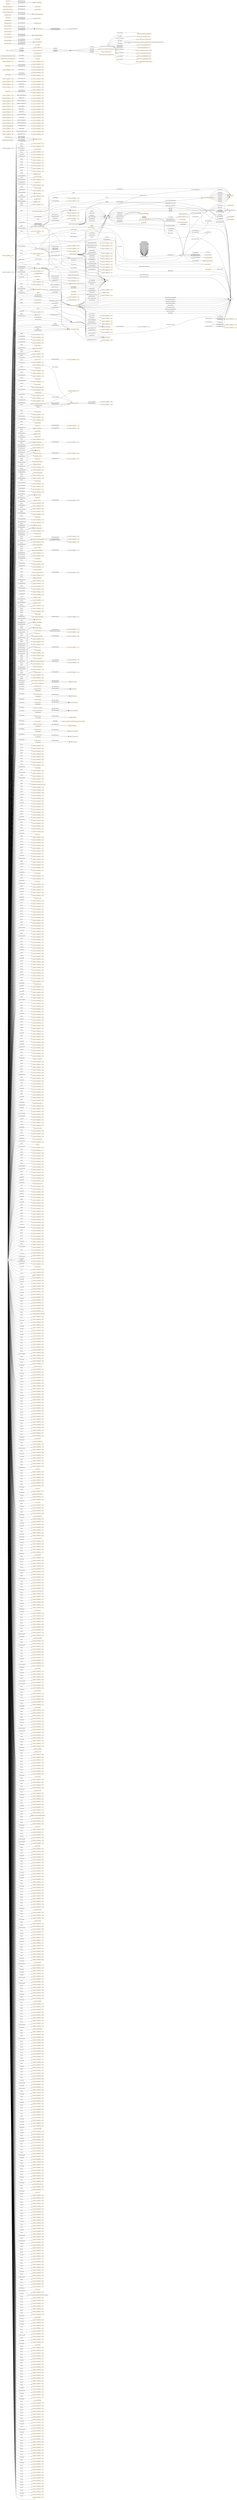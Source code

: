 digraph ar2dtool_diagram { 
rankdir=LR;
size="1501"
node [shape = rectangle, color="orange"]; "geoes:Municipio" "geopolitical:territory" "owl:Thing" "geoes:Estero" "geoes:ZonaContigua" "-42a4051d:18569bf1a11:-7d7b" "geoes:Lavajo" "-42a4051d:18569bf1a11:-7d2d" "-42a4051d:18569bf1a11:-7d04" "-42a4051d:18569bf1a11:-7fe2" "geoes:Morfologia" "-42a4051d:18569bf1a11:-7ffb" "-42a4051d:18569bf1a11:-7ccb" "geoes:Torrente" "-42a4051d:18569bf1a11:-7f4e" "-42a4051d:18569bf1a11:-7d56" "geoes:MasaDeAguaArtificial" "geoes:Estuario" "-42a4051d:18569bf1a11:-7f8f" "-42a4051d:18569bf1a11:-7f80" "-42a4051d:18569bf1a11:-7dc5" "geoes:Canyo" "-42a4051d:18569bf1a11:-7f72" "-42a4051d:18569bf1a11:-7d53" "geoes:Acuifero" "-42a4051d:18569bf1a11:-7ce9" "-42a4051d:18569bf1a11:-7e44" "-42a4051d:18569bf1a11:-7e2c" "-42a4051d:18569bf1a11:-7da4" "-42a4051d:18569bf1a11:-7d26" "geoes:Nevero" "geoes:FuenteArtificial" "geoes:Mar" "-42a4051d:18569bf1a11:-7f9d" "-42a4051d:18569bf1a11:-7fc0" "-42a4051d:18569bf1a11:-7e05" "-42a4051d:18569bf1a11:-7c46" "geoes:Canal" "-42a4051d:18569bf1a11:-7cc4" "-42a4051d:18569bf1a11:-7dad" "geoes:Arroyo" "-42a4051d:18569bf1a11:-7f16" "-42a4051d:18569bf1a11:-7fd7" "-42a4051d:18569bf1a11:-7dee" "-42a4051d:18569bf1a11:-7ce0" "geoes:Rio" "-42a4051d:18569bf1a11:-7f25" "-42a4051d:18569bf1a11:-7e26" "geoes:Recinto" "-42a4051d:18569bf1a11:-7c71" "-42a4051d:18569bf1a11:-7f95" "geoes:Saladar" "-42a4051d:18569bf1a11:-7e57" "geoes:ZonaEconomicaExclusiva" "geoes:FenomenoHidrografico" "-42a4051d:18569bf1a11:-7db2" "-42a4051d:18569bf1a11:-7d50" "-42a4051d:18569bf1a11:-7ceb" "-42a4051d:18569bf1a11:-7c66" "geoes:CanalAguasContinentales" "geoes:Aluvion" "-42a4051d:18569bf1a11:-7ca8" "-42a4051d:18569bf1a11:-7f60" "geoes:Acequia" "-42a4051d:18569bf1a11:-7ce6" "-42a4051d:18569bf1a11:-7e1c" "-42a4051d:18569bf1a11:-7c82" "-42a4051d:18569bf1a11:-7dca" "-42a4051d:18569bf1a11:-7f30" "geoes:AltaMar" "geoes:Pozo" "geoes:AguasCorrientes" "-42a4051d:18569bf1a11:-7fb5" "geoes:CanalMarino" "geoes:Delta" "geoes:Humedal" "-42a4051d:18569bf1a11:-7e31" "geoes:Charca" "geoes:Tuberia" "-42a4051d:18569bf1a11:-7fac" "geoes:Lago" "geoes:AguasSubterraneas" "geoes:Dren" "-42a4051d:18569bf1a11:-7c40" "-42a4051d:18569bf1a11:-7f92" "geoes:AguasDulces" "-42a4051d:18569bf1a11:-7d5a" "geoes:Captacion" "-42a4051d:18569bf1a11:-7f56" "-42a4051d:18569bf1a11:-7f36" "-42a4051d:18569bf1a11:-7d17" "geoes:Ibon" "geoes:Nacimiento" "geoes:AguasCosteras" "geoes:Gola" "-42a4051d:18569bf1a11:-7fbb" "-42a4051d:18569bf1a11:-7fec" "-42a4051d:18569bf1a11:-7e1f" "-42a4051d:18569bf1a11:-7dbb" "geoes:HidronimoPuntual" "geoes:Albufera" "-42a4051d:18569bf1a11:-7e22" "-42a4051d:18569bf1a11:-7f79" "-42a4051d:18569bf1a11:-7fa9" "-42a4051d:18569bf1a11:-7fb8" "geoes:AguasQuietas" "-42a4051d:18569bf1a11:-7fd0" "geoes:ZonaHumeda" "-42a4051d:18569bf1a11:-7cef" "-42a4051d:18569bf1a11:-7de7" "geoes:AguasMarinas" "geoes:ZonaEncharcable" "-42a4051d:18569bf1a11:-7e07" "-42a4051d:18569bf1a11:-7c62" "geoes:Basines" "-42a4051d:18569bf1a11:-7f6d" "-42a4051d:18569bf1a11:-7fa3" "-42a4051d:18569bf1a11:-7c89" "-42a4051d:18569bf1a11:-7f10" "-42a4051d:18569bf1a11:-7de1" "-42a4051d:18569bf1a11:-7c35" "-42a4051d:18569bf1a11:-7f59" "geoes:Embalse" "-42a4051d:18569bf1a11:-7c8d" "-42a4051d:18569bf1a11:-7ff5" "geoes:Marisma" "geoes:Ojo" "geoes:Glaciar" "geoes:AguasSuperficiales" "-42a4051d:18569bf1a11:-7f51" "-42a4051d:18569bf1a11:-7d6f" "-42a4051d:18569bf1a11:-7e2a" "-42a4051d:18569bf1a11:-7d96" "-42a4051d:18569bf1a11:-7cde" "-42a4051d:18569bf1a11:-7d1e" "-42a4051d:18569bf1a11:-7dd6" "geoes:Acuitardo" "geoes:Toma" "-42a4051d:18569bf1a11:-7cfd" "-42a4051d:18569bf1a11:-7e51" "geoes:Manantial" "-42a4051d:18569bf1a11:-7ff2" "-42a4051d:18569bf1a11:-7e6d" "-42a4051d:18569bf1a11:-7dc1" "geoes:Desembocadura" "geoes:Cascada" "geoes:Rapido" "-42a4051d:18569bf1a11:-7cbe" "-42a4051d:18569bf1a11:-7d13" "geoes:Corriente" "-42a4051d:18569bf1a11:-7f8a" "geoes:Deposito" "geoes:AguasCorrientesArtificiales" "-42a4051d:18569bf1a11:-7f13" "-42a4051d:18569bf1a11:-7d22" "geoes:SurgenciaNatural" "geoes:Canalillo" "-42a4051d:18569bf1a11:-7fa0" "-42a4051d:18569bf1a11:-7e3f" "geoes:SurgenciaArtificial" "-42a4051d:18569bf1a11:-7fe9" "-42a4051d:18569bf1a11:-7e5c" "-42a4051d:18569bf1a11:-7ff8" "-42a4051d:18569bf1a11:-7e09" "geoes:Bodon" "-42a4051d:18569bf1a11:-7cc8" "geoes:MarTerritorial" "-42a4051d:18569bf1a11:-7e38" "-42a4051d:18569bf1a11:-7c4c" "-42a4051d:18569bf1a11:-7f1e" "geoes:Confluencia" "geoes:CanalAguasMarinas" "-42a4051d:18569bf1a11:-7ce4" "geoes:Distribucion" "-42a4051d:18569bf1a11:-7f29" "geoes:Afluente" "-42a4051d:18569bf1a11:-7c3e" "-42a4051d:18569bf1a11:-7e66" "-42a4051d:18569bf1a11:-7e7f" "-42a4051d:18569bf1a11:-7f99" "-42a4051d:18569bf1a11:-7ca7" "-42a4051d:18569bf1a11:-7c5a" "geoes:Conducto" "-42a4051d:18569bf1a11:-7cd6" "-42a4051d:18569bf1a11:-7e63" "-42a4051d:18569bf1a11:-7c99" "geoes:AguasCorrientesNaturales" "-42a4051d:18569bf1a11:-7cbb" "geoes:Chortal" "geoes:Desague" "-42a4051d:18569bf1a11:-7fc7" "-42a4051d:18569bf1a11:-7e5f" "geoes:CorrienteSubterranea" "-42a4051d:18569bf1a11:-7ce2" "geoes:Sumidero" "-42a4051d:18569bf1a11:-7dce" "-42a4051d:18569bf1a11:-7cee" "-42a4051d:18569bf1a11:-7d08" "geoes:Aljibe" "geoes:AguasQuietasNaturales" "geoes:Meandro" "geoes:AguasDeTransicion" "geoes:Barranco" "-42a4051d:18569bf1a11:-7e71" "geoes:MasaDeHielo" "-42a4051d:18569bf1a11:-7d72" "geoes:Salina" "geoes:AguasSaladas" "geoes:Surgencia" "-42a4051d:18569bf1a11:-7e69" "geoes:Ria" "-42a4051d:18569bf1a11:-7e00" "geoes:AguasContinentales" "-42a4051d:18569bf1a11:-7e7c" "-42a4051d:18569bf1a11:-7c5d" "-42a4051d:18569bf1a11:-7d45" "-42a4051d:18569bf1a11:-7f40" "-42a4051d:18569bf1a11:-7d5e" "-42a4051d:18569bf1a11:-7fe5" "-42a4051d:18569bf1a11:-7d0d" "-42a4051d:18569bf1a11:-7c53" "-42a4051d:18569bf1a11:-7faf" "geoes:CuencaHidrografica" "-42a4051d:18569bf1a11:-7f69" "-42a4051d:18569bf1a11:-7cf5" "geoes:Lucio" "-42a4051d:18569bf1a11:-7f1a" "geoes:Laguna" "geoes:Aguas" "-42a4051d:18569bf1a11:-7d0c" "-42a4051d:18569bf1a11:-7d80" "-42a4051d:18569bf1a11:-7c96" "geoes:LagunaSalada" "geoes:AguasQuietasArtificiales" "-42a4051d:18569bf1a11:-7cad" "-42a4051d:18569bf1a11:-7fd4" "-42a4051d:18569bf1a11:-7e13" "geoes:FuenteArtesana" "-42a4051d:18569bf1a11:-7c42" "-42a4051d:18569bf1a11:-7f22" "-42a4051d:18569bf1a11:-7e03" "-42a4051d:18569bf1a11:-7fcd" "geoes:Rambla" "-42a4051d:18569bf1a11:-7fdc" "-42a4051d:18569bf1a11:-7c95" "-42a4051d:18569bf1a11:-7e76" "-42a4051d:18569bf1a11:-7e4b" "wgs84_pos:SpatialThing" "time:TimeZone" "time:GeneralDateTimeDescription" "time:DateTimeInterval" "time:TRS" "time:TemporalDuration" "time:Duration" "time:GeneralDurationDescription" "time:ProperInterval" "44357f7b35bb1150602961d91637b8c6" "time:TimePosition" "time:TemporalPosition" "time:Interval" "time:TemporalEntity" "363a6df4327ab454f2b2ac9e86d70ed4" "time:MonthOfYear" "time:TemporalUnit" "time:Instant" "time:DayOfWeek" ; /*classes style*/
	"geoes:top.owl" -> "http://www.w3.org/2006/time" [ label = "owl:imports" ];
	"geoes:top.owl" -> "http://www.w3.org/2003/01/geo/wgs84_pos" [ label = "owl:imports" ];
	"geoes:top.owl" -> "http://vocab.deri.ie/scovo" [ label = "owl:imports" ];
	"geoes:top.owl" -> "http://aims.fao.org/aos/geopolitical.owl" [ label = "owl:imports" ];
	"geoes:AguasContinentales" -> "-42a4051d:18569bf1a11:-7e69" [ label = "owl:equivalentClass" ];
	"http://www.w3.org/2006/time" -> "http://orcid.org/0000-0002-3884-3420" [ label = "dcterms:creator" ];
	"http://www.w3.org/2006/time" -> "http://www.w3.org/TR/owl-time" [ label = "rdfs:seeAlso" ];
	"http://www.w3.org/2006/time" -> "http://dx.doi.org/10.3233/SW-150187" [ label = "rdfs:seeAlso" ];
	"http://www.w3.org/2006/time" -> "http://www.semantic-web-journal.net/content/time-ontology-extended-non-gregorian-calendar-applications" [ label = "rdfs:seeAlso" ];
	"http://www.w3.org/2006/time" -> "http://www.w3.org/TR/owl-time" [ label = "dcterms:isVersionOf" ];
	"http://www.w3.org/2006/time" -> "http://www.w3.org/2006/time#2016" [ label = "owl:versionIRI" ];
	"http://www.w3.org/2006/time" -> "mailto:panfeng66@gmail.com" [ label = "dcterms:creator" ];
	"http://www.w3.org/2006/time" -> "https://en.wikipedia.org/wiki/Jerry_Hobbs" [ label = "dcterms:creator" ];
	"http://www.w3.org/2006/time" -> "https://orcid.org/0000-0001-8269-8171" [ label = "dcterms:contributor" ];
	"http://www.w3.org/2006/time" -> "mailto:chris.little@metoffice.gov.uk" [ label = "dcterms:contributor" ];
	"http://www.w3.org/2006/time" -> "http://www.w3.org/2006/time#2006" [ label = "owl:priorVersion" ];
	"http://www.w3.org/2006/time" -> "https://creativecommons.org/licenses/by/4.0/" [ label = "dcterms:license" ];
	"time:generalDay" -> "-42a4051d:18569bf1a11:-7c2a" [ label = "owl:withRestrictions" ];
	"time:generalDay" -> "xsd:string" [ label = "owl:onDatatype" ];
	"time:intervalBefore" -> "time:intervalDisjoint" [ label = "rdfs:subPropertyOf" ];
	"time:intervalBefore" -> "time:before" [ label = "rdfs:subPropertyOf" ];
	"geoes:geopolitica.owl" -> "geoes:top.owl" [ label = "owl:imports" ];
	"time:inDateTime" -> "time:inTemporalPosition" [ label = "rdfs:subPropertyOf" ];
	"geoes:sometido_a_descarga_por" -> "geoes:sometido" [ label = "rdfs:subPropertyOf" ];
	"time:intervalFinishes" -> "time:intervalIn" [ label = "rdfs:subPropertyOf" ];
	"geoes:transportes.owl" -> "geoes:top.owl" [ label = "owl:imports" ];
	"wgs84_pos:location" -> "foaf:based_near" [ label = "rdfs:subPropertyOf" ];
	"geoes:AguasCorrientes" -> "-42a4051d:18569bf1a11:-7e66" [ label = "owl:equivalentClass" ];
	"time:hasEnd" -> "time:hasTime" [ label = "rdfs:subPropertyOf" ];
	"geoes:Rambla" -> "-42a4051d:18569bf1a11:-7ca8" [ label = "owl:equivalentClass" ];
	"geoes:transvasa" -> "geoes:conduce" [ label = "rdfs:subPropertyOf" ];
	"geoes:desembocaEn" -> "geoes:desagua_en" [ label = "rdfs:subPropertyOf" ];
	"geoes:Lucio" -> "-42a4051d:18569bf1a11:-7cf5" [ label = "owl:equivalentClass" ];
	"time:hasDurationDescription" -> "time:hasTemporalDuration" [ label = "rdfs:subPropertyOf" ];
	"geoes:" -> "geoes:hydro.owl" [ label = "owl:imports" ];
	"geoes:" -> "geoes:transportes.owl" [ label = "owl:imports" ];
	"geoes:" -> "geoes:geopolitica.owl" [ label = "owl:imports" ];
	"geoes:Acuifero" -> "-42a4051d:18569bf1a11:-7e7c" [ label = "owl:equivalentClass" ];
	"geoes:Aguas" -> "-42a4051d:18569bf1a11:-7e6d" [ label = "owl:equivalentClass" ];
	"geoes:precedeA" -> "geoes:esta_proxima_a" [ label = "rdfs:subPropertyOf" ];
	"time:intervalIn" -> "time:intervalEquals" [ label = "owl:propertyDisjointWith" ];
	"time:inTimePosition" -> "time:inTemporalPosition" [ label = "rdfs:subPropertyOf" ];
	"geoes:Pozo" -> "-42a4051d:18569bf1a11:-7cad" [ label = "owl:equivalentClass" ];
	"geoes:es_transvasada" -> "geoes:es_conducido_por" [ label = "rdfs:subPropertyOf" ];
	"geoes:distribuye" -> "geoes:conduce" [ label = "rdfs:subPropertyOf" ];
	"geoes:Canal" -> "-42a4051d:18569bf1a11:-7dc5" [ label = "owl:equivalentClass" ];
	"geoes:transmite" -> "geoes:permite" [ label = "rdfs:subPropertyOf" ];
	"time:generalYear" -> "-42a4051d:18569bf1a11:-7c28" [ label = "owl:withRestrictions" ];
	"time:generalYear" -> "xsd:string" [ label = "owl:onDatatype" ];
	"time:intervalStarts" -> "time:intervalIn" [ label = "rdfs:subPropertyOf" ];
	"geoes:nombre_alternativo" -> "geoes:nombre" [ label = "rdfs:subPropertyOf" ];
	"time:intervalDuring" -> "time:intervalIn" [ label = "rdfs:subPropertyOf" ];
	"time:ProperInterval" -> "time:Instant" [ label = "owl:disjointWith" ];
	"geoes:AguasQuietas" -> "-42a4051d:18569bf1a11:-7e22" [ label = "owl:equivalentClass" ];
	"time:seconds" -> "http://www.bipm.org/en/publications/si-brochure/second.html" [ label = "rdfs:seeAlso" ];
	"geoes:se_extrae_para" -> "geoes:alimenta_a" [ label = "rdfs:subPropertyOf" ];
	"geoes:AguasQuietasNaturales" -> "-42a4051d:18569bf1a11:-7e1c" [ label = "owl:equivalentClass" ];
	"geoes:Idioma_alternativo" -> "geoes:idioma" [ label = "rdfs:subPropertyOf" ];
	"time:generalMonth" -> "-42a4051d:18569bf1a11:-7c29" [ label = "owl:withRestrictions" ];
	"time:generalMonth" -> "xsd:string" [ label = "owl:onDatatype" ];
	"time:intervalEquals" -> "time:intervalIn" [ label = "owl:propertyDisjointWith" ];
	"geoes:CanalAguasMarinas" -> "-42a4051d:18569bf1a11:-7dbb" [ label = "owl:equivalentClass" ];
	"geoes:ZonaHumeda" -> "-42a4051d:18569bf1a11:-7c42" [ label = "owl:equivalentClass" ];
	"geoes:Afluente" -> "-42a4051d:18569bf1a11:-7e71" [ label = "owl:equivalentClass" ];
	"geoes:Afluente" -> "-42a4051d:18569bf1a11:-7e76" [ label = "owl:equivalentClass" ];
	"geoes:se_extrae" -> "geoes:es_alimentada_por" [ label = "rdfs:subPropertyOf" ];
	"geoes:AguasCorrientesArtificiales" -> "-42a4051d:18569bf1a11:-7e63" [ label = "owl:equivalentClass" ];
	"geoes:AguasCorrientesArtificiales" -> "-42a4051d:18569bf1a11:-7e5f" [ label = "owl:equivalentClass" ];
	"geoes:AguasSuperficiales" -> "-42a4051d:18569bf1a11:-7e00" [ label = "owl:equivalentClass" ];
	"time:hasDuration" -> "time:hasTemporalDuration" [ label = "rdfs:subPropertyOf" ];
	"geoes:AguasDeTransicion" -> "-42a4051d:18569bf1a11:-7e3f" [ label = "owl:equivalentClass" ];
	"geoes:AguasDeTransicion" -> "-42a4051d:18569bf1a11:-7e31" [ label = "owl:equivalentClass" ];
	"time:hasBeginning" -> "time:hasTime" [ label = "rdfs:subPropertyOf" ];
	"geoes:MasaDeAguaArtificial" -> "-42a4051d:18569bf1a11:-7cc8" [ label = "owl:equivalentClass" ];
	"geoes:Nacimiento" -> "-42a4051d:18569bf1a11:-7cbe" [ label = "owl:equivalentClass" ];
	"geoes:Dren" -> "-42a4051d:18569bf1a11:-7d5e" [ label = "owl:equivalentClass" ];
	"geoes:long" -> "geoes:coordenadas" [ label = "rdfs:subPropertyOf" ];
	"geoes:Gola" -> "-42a4051d:18569bf1a11:-7d1e" [ label = "owl:equivalentClass" ];
	"geoes:CanalAguasContinentales" -> "-42a4051d:18569bf1a11:-7dc1" [ label = "owl:equivalentClass" ];
	"geoes:AguasQuietasArtificiales" -> "-42a4051d:18569bf1a11:-7e1f" [ label = "owl:equivalentClass" ];
	"geoes:SurgenciaArtificial" -> "-42a4051d:18569bf1a11:-7c5a" [ label = "owl:equivalentClass" ];
	"time:TemporalEntity" -> "-42a4051d:18569bf1a11:-7c2e" [ label = "owl:unionOf" ];
	"geoes:es_distribuida" -> "geoes:es_conducido_por" [ label = "rdfs:subPropertyOf" ];
	"geoes:sigueA" -> "geoes:esta_proxima_a" [ label = "rdfs:subPropertyOf" ];
	"geoes:Surgencia" -> "-42a4051d:18569bf1a11:-7c5d" [ label = "owl:equivalentClass" ];
	"geoes:es_capturado" -> "geoes:es_conectado_con" [ label = "rdfs:subPropertyOf" ];
	"geoes:Desague" -> "-42a4051d:18569bf1a11:-7d72" [ label = "owl:equivalentClass" ];
	"geoes:captura" -> "geoes:conecta_con" [ label = "rdfs:subPropertyOf" ];
	"geoes:sometida_a_influencia_de" -> "geoes:sometido" [ label = "rdfs:subPropertyOf" ];
	"NULL" -> "-42a4051d:18569bf1a11:-7d07" [ label = "rdf:rest" ];
	"NULL" -> "-42a4051d:18569bf1a11:-7d92" [ label = "rdf:rest" ];
	"NULL" -> "-42a4051d:18569bf1a11:-7f49" [ label = "rdf:rest" ];
	"NULL" -> "-42a4051d:18569bf1a11:-7e9a" [ label = "rdf:rest" ];
	"NULL" -> "geoes:Deposito" [ label = "rdf:first" ];
	"NULL" -> "-42a4051d:18569bf1a11:-7ea0" [ label = "rdf:rest" ];
	"NULL" -> "-42a4051d:18569bf1a11:-7d60" [ label = "rdf:rest" ];
	"NULL" -> "geoes:Ria" [ label = "owl:someValuesFrom" ];
	"NULL" -> "-42a4051d:18569bf1a11:-7f17" [ label = "rdf:rest" ];
	"NULL" -> "geoes:Lago" [ label = "rdf:first" ];
	"NULL" -> "-42a4051d:18569bf1a11:-7e2d" [ label = "rdf:rest" ];
	"NULL" -> "xsd:gMonth" [ label = "owl:allValuesFrom" ];
	"NULL" -> "geoes:Barranco" [ label = "owl:allValuesFrom" ];
	"NULL" -> "-42a4051d:18569bf1a11:-7edf" [ label = "rdf:rest" ];
	"NULL" -> "-42a4051d:18569bf1a11:-7d31" [ label = "owl:intersectionOf" ];
	"NULL" -> "geoes:FuenteArtesana" [ label = "rdf:first" ];
	"NULL" -> "geoes:ZonaEncharcable" [ label = "rdf:first" ];
	"NULL" -> "-42a4051d:18569bf1a11:-7f70" [ label = "rdf:rest" ];
	"NULL" -> "-42a4051d:18569bf1a11:-7d3f" [ label = "owl:intersectionOf" ];
	"NULL" -> "-42a4051d:18569bf1a11:-7f31" [ label = "rdf:rest" ];
	"NULL" -> "27d325f6e95033ba3e66f1c53057d3c6" [ label = "rdf:first" ];
	"NULL" -> "-42a4051d:18569bf1a11:-7c58" [ label = "rdf:rest" ];
	"NULL" -> "-42a4051d:18569bf1a11:-7efd" [ label = "rdf:rest" ];
	"NULL" -> "-42a4051d:18569bf1a11:-7d6d" [ label = "rdf:rest" ];
	"NULL" -> "-42a4051d:18569bf1a11:-7ecf" [ label = "owl:oneOf" ];
	"NULL" -> "-42a4051d:18569bf1a11:-7e29" [ label = "rdf:rest" ];
	"NULL" -> "geoes:Basines" [ label = "rdf:first" ];
	"NULL" -> "-42a4051d:18569bf1a11:-7eba" [ label = "rdf:rest" ];
	"NULL" -> "-42a4051d:18569bf1a11:-7e1e" [ label = "owl:unionOf" ];
	"NULL" -> "-42a4051d:18569bf1a11:-7c26" [ label = "rdf:rest" ];
	"NULL" -> "-42a4051d:18569bf1a11:-7db6" [ label = "rdf:rest" ];
	"NULL" -> "-42a4051d:18569bf1a11:-7e36" [ label = "rdf:rest" ];
	"NULL" -> "-42a4051d:18569bf1a11:-7f7d" [ label = "rdf:rest" ];
	"NULL" -> "-42a4051d:18569bf1a11:-7c4b" [ label = "owl:unionOf" ];
	"NULL" -> "-42a4051d:18569bf1a11:-7ddc" [ label = "owl:intersectionOf" ];
	"NULL" -> "geoes:Canal" [ label = "rdf:first" ];
	"NULL" -> "geoes:Manantial" [ label = "rdf:first" ];
	"NULL" -> "time:GeneralDateTimeDescription" [ label = "rdf:first" ];
	"NULL" -> "-42a4051d:18569bf1a11:-7dc3" [ label = "rdf:rest" ];
	"NULL" -> "-42a4051d:18569bf1a11:-7e04" [ label = "rdf:rest" ];
	"NULL" -> "-42a4051d:18569bf1a11:-7c44" [ label = "rdf:rest" ];
	"NULL" -> "-42a4051d:18569bf1a11:-7e09" [ label = "owl:allValuesFrom" ];
	"NULL" -> "-42a4051d:18569bf1a11:-7fcf" [ label = "owl:unionOf" ];
	"NULL" -> "time:year" [ label = "owl:onProperty" ];
	"NULL" -> "-42a4051d:18569bf1a11:-7e86" [ label = "rdf:rest" ];
	"NULL" -> "-42a4051d:18569bf1a11:-7cf6" [ label = "rdf:rest" ];
	"NULL" -> "-42a4051d:18569bf1a11:-7c90" [ label = "rdf:rest" ];
	"NULL" -> "-42a4051d:18569bf1a11:-7fa5" [ label = "rdf:rest" ];
	"NULL" -> "-42a4051d:18569bf1a11:-7e11" [ label = "rdf:rest" ];
	"NULL" -> "-42a4051d:18569bf1a11:-7fe0" [ label = "rdf:rest" ];
	"NULL" -> "-42a4051d:18569bf1a11:-7c51" [ label = "rdf:rest" ];
	"NULL" -> "geoes:Aguas" [ label = "rdf:first" ];
	"NULL" -> "-42a4051d:18569bf1a11:-7db2" [ label = "owl:someValuesFrom" ];
	"NULL" -> "-42a4051d:18569bf1a11:-7e62" [ label = "owl:unionOf" ];
	"NULL" -> "-42a4051d:18569bf1a11:-7cbc" [ label = "owl:intersectionOf" ];
	"NULL" -> "-42a4051d:18569bf1a11:-7f2e" [ label = "rdf:rest" ];
	"NULL" -> "-42a4051d:18569bf1a11:-7ef2" [ label = "owl:oneOf" ];
	"NULL" -> "-42a4051d:18569bf1a11:-7fb2" [ label = "rdf:rest" ];
	"NULL" -> "geoes:Acuifero" [ label = "owl:allValuesFrom" ];
	"NULL" -> "geoes:Marisma" [ label = "owl:allValuesFrom" ];
	"NULL" -> "-42a4051d:18569bf1a11:-7e61" [ label = "rdf:rest" ];
	"NULL" -> "geoes:estaEn" [ label = "owl:onProperty" ];
	"NULL" -> "-42a4051d:18569bf1a11:-7cd1" [ label = "rdf:rest" ];
	"NULL" -> "-42a4051d:18569bf1a11:-7f3b" [ label = "rdf:rest" ];
	"NULL" -> "-42a4051d:18569bf1a11:-7d22" [ label = "owl:someValuesFrom" ];
	"NULL" -> "time:days" [ label = "owl:onProperty" ];
	"NULL" -> "-42a4051d:18569bf1a11:-7d5a" [ label = "owl:someValuesFrom" ];
	"NULL" -> "geoes:Ibon" [ label = "owl:someValuesFrom" ];
	"NULL" -> "-42a4051d:18569bf1a11:-7d2c" [ label = "owl:intersectionOf" ];
	"NULL" -> "geoes:AguasCorrientesNaturales" [ label = "rdf:first" ];
	"NULL" -> "-42a4051d:18569bf1a11:-7f97" [ label = "rdf:rest" ];
	"NULL" -> "-42a4051d:18569bf1a11:-7c52" [ label = "owl:unionOf" ];
	"NULL" -> "-42a4051d:18569bf1a11:-7fd6" [ label = "owl:unionOf" ];
	"NULL" -> "geoes:CorrienteSubterranea" [ label = "rdf:first" ];
	"NULL" -> "-42a4051d:18569bf1a11:-7eb3" [ label = "rdf:rest" ];
	"NULL" -> "geoes:evacua_de" [ label = "owl:onProperty" ];
	"NULL" -> "-42a4051d:18569bf1a11:-7f50" [ label = "owl:unionOf" ];
	"NULL" -> "-42a4051d:18569bf1a11:-7e0e" [ label = "rdf:rest" ];
	"NULL" -> "-42a4051d:18569bf1a11:-7f37" [ label = "rdf:rest" ];
	"NULL" -> "-42a4051d:18569bf1a11:-7f0a" [ label = "owl:oneOf" ];
	"NULL" -> "-42a4051d:18569bf1a11:-7fea" [ label = "rdf:rest" ];
	"NULL" -> "-42a4051d:18569bf1a11:-7f83" [ label = "rdf:rest" ];
	"NULL" -> "-42a4051d:18569bf1a11:-7e4d" [ label = "rdf:rest" ];
	"NULL" -> "geoes:conecta_con" [ label = "owl:onProperty" ];
	"NULL" -> "-42a4051d:18569bf1a11:-7eff" [ label = "rdf:rest" ];
	"NULL" -> "-42a4051d:18569bf1a11:-7d02" [ label = "rdf:rest" ];
	"NULL" -> "-42a4051d:18569bf1a11:-7e4b" [ label = "owl:allValuesFrom" ];
	"NULL" -> "-42a4051d:18569bf1a11:-7f44" [ label = "rdf:rest" ];
	"NULL" -> "-42a4051d:18569bf1a11:-7d51" [ label = "owl:intersectionOf" ];
	"NULL" -> "-42a4051d:18569bf1a11:-7d03" [ label = "owl:unionOf" ];
	"NULL" -> "-42a4051d:18569bf1a11:-7d26" [ label = "owl:someValuesFrom" ];
	"NULL" -> "-42a4051d:18569bf1a11:-7f90" [ label = "rdf:rest" ];
	"NULL" -> "-42a4051d:18569bf1a11:-7cbb" [ label = "owl:allValuesFrom" ];
	"NULL" -> "-42a4051d:18569bf1a11:-7e3d" [ label = "owl:intersectionOf" ];
	"NULL" -> "-42a4051d:18569bf1a11:-7ecd" [ label = "rdf:rest" ];
	"NULL" -> "geoes:Salina" [ label = "rdf:first" ];
	"NULL" -> "geoes:AguasCorrientesNaturales" [ label = "owl:someValuesFrom" ];
	"NULL" -> "-42a4051d:18569bf1a11:-7f62" [ label = "rdf:rest" ];
	"NULL" -> "-42a4051d:18569bf1a11:-7c39" [ label = "rdf:rest" ];
	"NULL" -> "-42a4051d:18569bf1a11:-7e9c" [ label = "owl:oneOf" ];
	"NULL" -> "-42a4051d:18569bf1a11:-7d96" [ label = "owl:someValuesFrom" ];
	"NULL" -> "-42a4051d:18569bf1a11:-7ded" [ label = "owl:unionOf" ];
	"NULL" -> "-42a4051d:18569bf1a11:-7eeb" [ label = "rdf:rest" ];
	"NULL" -> "-42a4051d:18569bf1a11:-7d5b" [ label = "rdf:rest" ];
	"NULL" -> "-42a4051d:18569bf1a11:-7dd5" [ label = "owl:unionOf" ];
	"NULL" -> "geoes:Distribucion" [ label = "rdf:first" ];
	"NULL" -> "-42a4051d:18569bf1a11:-7e88" [ label = "rdf:rest" ];
	"NULL" -> "-42a4051d:18569bf1a11:-7e49" [ label = "rdf:rest" ];
	"NULL" -> "geoes:Embalse" [ label = "owl:someValuesFrom" ];
	"NULL" -> "-42a4051d:18569bf1a11:-7f6f" [ label = "rdf:rest" ];
	"NULL" -> "-42a4051d:18569bf1a11:-7f6b" [ label = "rdf:rest" ];
	"NULL" -> "-42a4051d:18569bf1a11:-7e24" [ label = "rdf:rest" ];
	"NULL" -> "-42a4051d:18569bf1a11:-7e8c" [ label = "owl:oneOf" ];
	"NULL" -> "-42a4051d:18569bf1a11:-7ff3" [ label = "rdf:rest" ];
	"NULL" -> "-42a4051d:18569bf1a11:-7c64" [ label = "rdf:rest" ];
	"NULL" -> "geoes:deposita_en" [ label = "owl:onProperty" ];
	"NULL" -> "-42a4051d:18569bf1a11:-7dcd" [ label = "owl:unionOf" ];
	"NULL" -> "geoes:AguasQuietasArtificiales" [ label = "rdf:first" ];
	"NULL" -> "-42a4051d:18569bf1a11:-7f12" [ label = "owl:unionOf" ];
	"NULL" -> "-42a4051d:18569bf1a11:-7f6c" [ label = "owl:unionOf" ];
	"NULL" -> "-42a4051d:18569bf1a11:-7d12" [ label = "owl:unionOf" ];
	"NULL" -> "geoes:AguasQuietasArtificiales" [ label = "owl:complementOf" ];
	"NULL" -> "geoes:Acuifero" [ label = "rdf:first" ];
	"NULL" -> "-42a4051d:18569bf1a11:-7fc5" [ label = "rdf:rest" ];
	"NULL" -> "-42a4051d:18569bf1a11:-7cec" [ label = "owl:intersectionOf" ];
	"NULL" -> "geoes:Manantial" [ label = "owl:allValuesFrom" ];
	"NULL" -> "-42a4051d:18569bf1a11:-7ce8" [ label = "rdf:rest" ];
	"NULL" -> "geoes:Saladar" [ label = "rdf:first" ];
	"NULL" -> "geoes:SurgenciaArtificial" [ label = "rdf:first" ];
	"NULL" -> "-42a4051d:18569bf1a11:-7c32" [ label = "rdf:rest" ];
	"NULL" -> "-42a4051d:18569bf1a11:-7ca9" [ label = "rdf:rest" ];
	"NULL" -> "-42a4051d:18569bf1a11:-7fd2" [ label = "rdf:rest" ];
	"NULL" -> "-42a4051d:18569bf1a11:-7ce0" [ label = "rdf:first" ];
	"NULL" -> "-42a4051d:18569bf1a11:-7fa2" [ label = "owl:unionOf" ];
	"NULL" -> "-42a4051d:18569bf1a11:-7f4a" [ label = "rdf:rest" ];
	"NULL" -> "-42a4051d:18569bf1a11:-7c99" [ label = "owl:allValuesFrom" ];
	"NULL" -> "-42a4051d:18569bf1a11:-7dff" [ label = "owl:unionOf" ];
	"NULL" -> "-42a4051d:18569bf1a11:-7cf1" [ label = "rdf:rest" ];
	"NULL" -> "-42a4051d:18569bf1a11:-7ef8" [ label = "rdf:rest" ];
	"NULL" -> "-42a4051d:18569bf1a11:-7e42" [ label = "rdf:rest" ];
	"NULL" -> "-42a4051d:18569bf1a11:-7f1c" [ label = "rdf:rest" ];
	"NULL" -> "-42a4051d:18569bf1a11:-7e1b" [ label = "owl:unionOf" ];
	"NULL" -> "-42a4051d:18569bf1a11:-7ef4" [ label = "rdf:rest" ];
	"NULL" -> "-42a4051d:18569bf1a11:-7dbe" [ label = "rdf:rest" ];
	"NULL" -> "-42a4051d:18569bf1a11:-7d44" [ label = "owl:unionOf" ];
	"NULL" -> "-42a4051d:18569bf1a11:-7f3f" [ label = "owl:unionOf" ];
	"NULL" -> "-42a4051d:18569bf1a11:-7d48" [ label = "owl:intersectionOf" ];
	"NULL" -> "-42a4051d:18569bf1a11:-7ea6" [ label = "owl:oneOf" ];
	"NULL" -> "-42a4051d:18569bf1a11:-7fdf" [ label = "rdf:rest" ];
	"NULL" -> "-42a4051d:18569bf1a11:-7c8b" [ label = "rdf:rest" ];
	"NULL" -> "-42a4051d:18569bf1a11:-7d6f" [ label = "owl:allValuesFrom" ];
	"NULL" -> "geoes:es_originado_por" [ label = "owl:onProperty" ];
	"NULL" -> "-42a4051d:18569bf1a11:-7e8e" [ label = "rdf:rest" ];
	"NULL" -> "-42a4051d:18569bf1a11:-7d93" [ label = "rdf:rest" ];
	"NULL" -> "-42a4051d:18569bf1a11:-7d54" [ label = "rdf:rest" ];
	"NULL" -> "-42a4051d:18569bf1a11:-7fad" [ label = "rdf:rest" ];
	"NULL" -> "geoes:conduce" [ label = "owl:onProperty" ];
	"NULL" -> "geoes:Morfologia" [ label = "rdf:first" ];
	"NULL" -> "-42a4051d:18569bf1a11:-7f96" [ label = "rdf:rest" ];
	"NULL" -> "-42a4051d:18569bf1a11:-7db3" [ label = "owl:intersectionOf" ];
	"NULL" -> "geoes:Lucio" [ label = "owl:someValuesFrom" ];
	"NULL" -> "-42a4051d:18569bf1a11:-7e9b" [ label = "rdf:rest" ];
	"NULL" -> "-42a4051d:18569bf1a11:-7c59" [ label = "owl:unionOf" ];
	"NULL" -> "-42a4051d:18569bf1a11:-7d11" [ label = "rdf:rest" ];
	"NULL" -> "-42a4051d:18569bf1a11:-7f57" [ label = "rdf:rest" ];
	"NULL" -> "-42a4051d:18569bf1a11:-7fe8" [ label = "owl:unionOf" ];
	"NULL" -> "-42a4051d:18569bf1a11:-7f18" [ label = "rdf:rest" ];
	"NULL" -> "geoes:AguasMarinas" [ label = "owl:someValuesFrom" ];
	"NULL" -> "-42a4051d:18569bf1a11:-7e2e" [ label = "rdf:rest" ];
	"NULL" -> "-42a4051d:18569bf1a11:-7e25" [ label = "owl:unionOf" ];
	"NULL" -> "-42a4051d:18569bf1a11:-7f64" [ label = "rdf:rest" ];
	"NULL" -> "geoes:sufre_descarga_de" [ label = "owl:onProperty" ];
	"NULL" -> "-42a4051d:18569bf1a11:-7d70" [ label = "owl:intersectionOf" ];
	"NULL" -> "-42a4051d:18569bf1a11:-7f94" [ label = "owl:unionOf" ];
	"NULL" -> "-42a4051d:18569bf1a11:-7e3b" [ label = "rdf:rest" ];
	"NULL" -> "-42a4051d:18569bf1a11:-7d66" [ label = "owl:intersectionOf" ];
	"NULL" -> "-42a4051d:18569bf1a11:-7e5d" [ label = "owl:intersectionOf" ];
	"NULL" -> "-42a4051d:18569bf1a11:-7ec5" [ label = "owl:oneOf" ];
	"NULL" -> "-42a4051d:18569bf1a11:-7cfb" [ label = "rdf:rest" ];
	"NULL" -> "-42a4051d:18569bf1a11:-7f32" [ label = "rdf:rest" ];
	"NULL" -> "geoes:discurre_sobre" [ label = "owl:onProperty" ];
	"NULL" -> "-42a4051d:18569bf1a11:-7d50" [ label = "owl:allValuesFrom" ];
	"NULL" -> "-42a4051d:18569bf1a11:-7ebb" [ label = "rdf:rest" ];
	"NULL" -> "-42a4051d:18569bf1a11:-7c66" [ label = "owl:someValuesFrom" ];
	"NULL" -> "-42a4051d:18569bf1a11:-7f00" [ label = "rdf:rest" ];
	"NULL" -> "-42a4051d:18569bf1a11:-7f89" [ label = "owl:unionOf" ];
	"NULL" -> "time:numericDuration" [ label = "owl:onProperty" ];
	"NULL" -> "-42a4051d:18569bf1a11:-7d76" [ label = "owl:intersectionOf" ];
	"NULL" -> "rdf:nil" [ label = "rdf:rest" ];
	"NULL" -> "-42a4051d:18569bf1a11:-7dac" [ label = "owl:intersectionOf" ];
	"NULL" -> "-42a4051d:18569bf1a11:-7c77" [ label = "rdf:rest" ];
	"NULL" -> "geoes:Conducto" [ label = "rdf:first" ];
	"NULL" -> "-42a4051d:18569bf1a11:-7de7" [ label = "owl:allValuesFrom" ];
	"NULL" -> "-42a4051d:18569bf1a11:-7fd8" [ label = "rdf:rest" ];
	"NULL" -> "-42a4051d:18569bf1a11:-7f8b" [ label = "rdf:rest" ];
	"NULL" -> "-42a4051d:18569bf1a11:-7c84" [ label = "rdf:rest" ];
	"NULL" -> "geoes:esta_proxima_a" [ label = "owl:onProperty" ];
	"NULL" -> "-42a4051d:18569bf1a11:-7d1b" [ label = "rdf:rest" ];
	"NULL" -> "geoes:Humedal" [ label = "rdf:first" ];
	"NULL" -> "-42a4051d:18569bf1a11:-7dee" [ label = "owl:someValuesFrom" ];
	"NULL" -> "-42a4051d:18569bf1a11:-7fa6" [ label = "rdf:rest" ];
	"NULL" -> "-42a4051d:18569bf1a11:-7cf3" [ label = "owl:intersectionOf" ];
	"NULL" -> "-42a4051d:18569bf1a11:-7ca4" [ label = "owl:intersectionOf" ];
	"NULL" -> "-42a4051d:18569bf1a11:-7cc9" [ label = "rdf:rest" ];
	"NULL" -> "-42a4051d:18569bf1a11:-7fb3" [ label = "rdf:rest" ];
	"NULL" -> "time:Duration" [ label = "rdf:first" ];
	"NULL" -> "-42a4051d:18569bf1a11:-7cfd" [ label = "owl:someValuesFrom" ];
	"NULL" -> "geoes:AguasDulces" [ label = "owl:complementOf" ];
	"NULL" -> "-42a4051d:18569bf1a11:-7ff1" [ label = "owl:unionOf" ];
	"NULL" -> "-42a4051d:18569bf1a11:-7e44" [ label = "owl:allValuesFrom" ];
	"NULL" -> "-42a4051d:18569bf1a11:-7f19" [ label = "owl:unionOf" ];
	"NULL" -> "geoes:puede_fluir_como" [ label = "owl:onProperty" ];
	"NULL" -> "-42a4051d:18569bf1a11:-7cd2" [ label = "rdf:rest" ];
	"NULL" -> "-42a4051d:18569bf1a11:-7f3c" [ label = "rdf:rest" ];
	"NULL" -> "-42a4051d:18569bf1a11:-7f98" [ label = "owl:unionOf" ];
	"NULL" -> "-42a4051d:18569bf1a11:-7d6e" [ label = "owl:unionOf" ];
	"NULL" -> "-42a4051d:18569bf1a11:-7c94" [ label = "owl:unionOf" ];
	"NULL" -> "-42a4051d:18569bf1a11:-7c9e" [ label = "rdf:rest" ];
	"NULL" -> "-42a4051d:18569bf1a11:-7e56" [ label = "owl:unionOf" ];
	"NULL" -> "-42a4051d:18569bf1a11:-7ee6" [ label = "rdf:rest" ];
	"NULL" -> "-42a4051d:18569bf1a11:-7ca0" [ label = "rdf:rest" ];
	"NULL" -> "-42a4051d:18569bf1a11:-7dfc" [ label = "rdf:rest" ];
	"NULL" -> "-42a4051d:18569bf1a11:-7d24" [ label = "rdf:rest" ];
	"NULL" -> "-42a4051d:18569bf1a11:-7d74" [ label = "rdf:rest" ];
	"NULL" -> "geoes:Embalse" [ label = "rdf:first" ];
	"NULL" -> "-42a4051d:18569bf1a11:-7eb0" [ label = "rdf:rest" ];
	"NULL" -> "-42a4051d:18569bf1a11:-7e0f" [ label = "rdf:rest" ];
	"NULL" -> "-42a4051d:18569bf1a11:-7eb8" [ label = "owl:oneOf" ];
	"NULL" -> "-42a4051d:18569bf1a11:-7d35" [ label = "owl:intersectionOf" ];
	"NULL" -> "geoes:Acequia" [ label = "rdf:first" ];
	"NULL" -> "geoes:AguasQuietasNaturales" [ label = "rdf:first" ];
	"NULL" -> "-42a4051d:18569bf1a11:-7f38" [ label = "rdf:rest" ];
	"NULL" -> "-42a4051d:18569bf1a11:-7d42" [ label = "rdf:rest" ];
	"NULL" -> "-42a4051d:18569bf1a11:-7f84" [ label = "rdf:rest" ];
	"NULL" -> "-42a4051d:18569bf1a11:-7e4e" [ label = "rdf:rest" ];
	"NULL" -> "-42a4051d:18569bf1a11:-7d0a" [ label = "owl:unionOf" ];
	"NULL" -> "-42a4051d:18569bf1a11:-7f45" [ label = "rdf:rest" ];
	"NULL" -> "-42a4051d:18569bf1a11:-7c79" [ label = "owl:intersectionOf" ];
	"NULL" -> "-42a4051d:18569bf1a11:-7f06" [ label = "rdf:rest" ];
	"NULL" -> "-42a4051d:18569bf1a11:-7de6" [ label = "owl:unionOf" ];
	"NULL" -> "-42a4051d:18569bf1a11:-7e74" [ label = "owl:intersectionOf" ];
	"NULL" -> "-42a4051d:18569bf1a11:-7f0f" [ label = "owl:unionOf" ];
	"NULL" -> "-42a4051d:18569bf1a11:-7d10" [ label = "rdf:rest" ];
	"NULL" -> "-42a4051d:18569bf1a11:-7ca6" [ label = "owl:intersectionOf" ];
	"NULL" -> "time:second" [ label = "owl:onProperty" ];
	"NULL" -> "geoes:Aluvion" [ label = "owl:someValuesFrom" ];
	"NULL" -> "-42a4051d:18569bf1a11:-7e65" [ label = "owl:unionOf" ];
	"NULL" -> "-42a4051d:18569bf1a11:-7ece" [ label = "rdf:rest" ];
	"NULL" -> "geoes:se_extrae_para" [ label = "owl:onProperty" ];
	"NULL" -> "geoes:Glaciar" [ label = "owl:complementOf" ];
	"NULL" -> "-42a4051d:18569bf1a11:-7d56" [ label = "owl:someValuesFrom" ];
	"NULL" -> "-42a4051d:18569bf1a11:-7f63" [ label = "rdf:rest" ];
	"NULL" -> "-42a4051d:18569bf1a11:-7e37" [ label = "owl:unionOf" ];
	"NULL" -> "-42a4051d:18569bf1a11:-7fbf" [ label = "owl:unionOf" ];
	"NULL" -> "-42a4051d:18569bf1a11:-7f28" [ label = "owl:unionOf" ];
	"NULL" -> "-42a4051d:18569bf1a11:-7d9b" [ label = "rdf:rest" ];
	"NULL" -> "-42a4051d:18569bf1a11:-7ce6" [ label = "rdf:first" ];
	"NULL" -> "-42a4051d:18569bf1a11:-7fcc" [ label = "owl:unionOf" ];
	"NULL" -> "-42a4051d:18569bf1a11:-7f20" [ label = "rdf:rest" ];
	"NULL" -> "geoes:Desembocadura" [ label = "rdf:first" ];
	"NULL" -> "-42a4051d:18569bf1a11:-7e51" [ label = "owl:someValuesFrom" ];
	"NULL" -> "geoes:AguasCorrientesNaturales" [ label = "owl:allValuesFrom" ];
	"NULL" -> "-42a4051d:18569bf1a11:-7d7a" [ label = "owl:unionOf" ];
	"NULL" -> "geoes:alimenta_a" [ label = "owl:onProperty" ];
	"NULL" -> "-42a4051d:18569bf1a11:-7f9e" [ label = "rdf:rest" ];
	"NULL" -> "-42a4051d:18569bf1a11:-7c5c" [ label = "owl:unionOf" ];
	"NULL" -> "-42a4051d:18569bf1a11:-7c97" [ label = "rdf:rest" ];
	"NULL" -> "-42a4051d:18569bf1a11:-7e18" [ label = "rdf:rest" ];
	"NULL" -> "-42a4051d:18569bf1a11:-7dd3" [ label = "rdf:rest" ];
	"NULL" -> "-42a4051d:18569bf1a11:-7eec" [ label = "owl:oneOf" ];
	"NULL" -> "ecc7cf6f86c4af4e2cf9231992165fcd" [ label = "rdf:first" ];
	"NULL" -> "geoes:Torrente" [ label = "owl:someValuesFrom" ];
	"NULL" -> "geoes:AltaMar" [ label = "rdf:first" ];
	"NULL" -> "-42a4051d:18569bf1a11:-7d2a" [ label = "rdf:rest" ];
	"NULL" -> "-42a4051d:18569bf1a11:-7fb9" [ label = "rdf:rest" ];
	"NULL" -> "-42a4051d:18569bf1a11:-7f21" [ label = "owl:unionOf" ];
	"NULL" -> "geoes:sometida_a_influencia_de" [ label = "owl:onProperty" ];
	"NULL" -> "time:Interval" [ label = "rdf:first" ];
	"NULL" -> "-42a4051d:18569bf1a11:-7e32" [ label = "rdf:rest" ];
	"NULL" -> "-42a4051d:18569bf1a11:-7f91" [ label = "owl:unionOf" ];
	"NULL" -> "-42a4051d:18569bf1a11:-7ef9" [ label = "owl:oneOf" ];
	"NULL" -> "-42a4051d:18569bf1a11:-7c33" [ label = "rdf:rest" ];
	"NULL" -> "-42a4051d:18569bf1a11:-7f04" [ label = "owl:oneOf" ];
	"NULL" -> "-42a4051d:18569bf1a11:-7ce5" [ label = "rdf:rest" ];
	"NULL" -> "-42a4051d:18569bf1a11:-7f4f" [ label = "rdf:rest" ];
	"NULL" -> "geoes:captura" [ label = "owl:onProperty" ];
	"NULL" -> "geoes:Mar" [ label = "rdf:first" ];
	"NULL" -> "geoes:Canyo" [ label = "owl:someValuesFrom" ];
	"NULL" -> "-42a4051d:18569bf1a11:-7c40" [ label = "rdf:first" ];
	"NULL" -> "-42a4051d:18569bf1a11:-7cb7" [ label = "rdf:rest" ];
	"NULL" -> "-42a4051d:18569bf1a11:-7e82" [ label = "rdf:rest" ];
	"NULL" -> "-42a4051d:18569bf1a11:-7f5c" [ label = "rdf:rest" ];
	"NULL" -> "-42a4051d:18569bf1a11:-7d69" [ label = "rdf:rest" ];
	"NULL" -> "-42a4051d:18569bf1a11:-7d5d" [ label = "owl:intersectionOf" ];
	"NULL" -> "geoes:Nacimiento" [ label = "owl:allValuesFrom" ];
	"NULL" -> "-42a4051d:18569bf1a11:-7fa1" [ label = "rdf:rest" ];
	"NULL" -> "-42a4051d:18569bf1a11:-7e68" [ label = "owl:unionOf" ];
	"NULL" -> "-42a4051d:18569bf1a11:-7c7f" [ label = "rdf:rest" ];
	"NULL" -> "geoes:ZonaContigua" [ label = "rdf:first" ];
	"NULL" -> "geoes:comunica_con" [ label = "owl:onProperty" ];
	"NULL" -> "-42a4051d:18569bf1a11:-7cc0" [ label = "rdf:rest" ];
	"NULL" -> "-42a4051d:18569bf1a11:-7f2a" [ label = "rdf:rest" ];
	"NULL" -> "-42a4051d:18569bf1a11:-7dca" [ label = "owl:someValuesFrom" ];
	"NULL" -> "-42a4051d:18569bf1a11:-7fdb" [ label = "owl:unionOf" ];
	"NULL" -> "-42a4051d:18569bf1a11:-7ec7" [ label = "rdf:rest" ];
	"NULL" -> "geoes:SurgenciaArtificial" [ label = "owl:complementOf" ];
	"NULL" -> "-42a4051d:18569bf1a11:-7dcc" [ label = "rdf:rest" ];
	"NULL" -> "-42a4051d:18569bf1a11:-7ead" [ label = "owl:oneOf" ];
	"NULL" -> "geoes:AguasSaladas" [ label = "owl:someValuesFrom" ];
	"NULL" -> "geoes:FuenteArtificial" [ label = "owl:someValuesFrom" ];
	"NULL" -> "-42a4051d:18569bf1a11:-7e8f" [ label = "rdf:rest" ];
	"NULL" -> "-42a4051d:18569bf1a11:-7ed4" [ label = "rdf:rest" ];
	"NULL" -> "-42a4051d:18569bf1a11:-7f86" [ label = "rdf:rest" ];
	"NULL" -> "-42a4051d:18569bf1a11:-7d09" [ label = "rdf:rest" ];
	"NULL" -> "-42a4051d:18569bf1a11:-7e96" [ label = "owl:oneOf" ];
	"NULL" -> "-42a4051d:18569bf1a11:-7fed" [ label = "rdf:rest" ];
	"NULL" -> "-42a4051d:18569bf1a11:-7d94" [ label = "rdf:rest" ];
	"NULL" -> "geoes:Gola" [ label = "owl:someValuesFrom" ];
	"NULL" -> "-42a4051d:18569bf1a11:-7dea" [ label = "rdf:rest" ];
	"NULL" -> "-42a4051d:18569bf1a11:-7e05" [ label = "rdf:first" ];
	"NULL" -> "-42a4051d:18569bf1a11:-7d62" [ label = "rdf:rest" ];
	"NULL" -> "geoes:Recinto" [ label = "rdf:first" ];
	"NULL" -> "-42a4051d:18569bf1a11:-7e6e" [ label = "rdf:rest" ];
	"NULL" -> "-42a4051d:18569bf1a11:-7dce" [ label = "owl:allValuesFrom" ];
	"NULL" -> "-42a4051d:18569bf1a11:-7e2f" [ label = "rdf:rest" ];
	"NULL" -> "geoes:HidronimoPuntual" [ label = "rdf:first" ];
	"NULL" -> "-42a4051d:18569bf1a11:-7e6a" [ label = "rdf:rest" ];
	"NULL" -> "-42a4051d:18569bf1a11:-7f65" [ label = "rdf:rest" ];
	"NULL" -> "time:Instant" [ label = "rdf:first" ];
	"NULL" -> "-42a4051d:18569bf1a11:-7e30" [ label = "owl:unionOf" ];
	"NULL" -> "-42a4051d:18569bf1a11:-7f26" [ label = "rdf:rest" ];
	"NULL" -> "-42a4051d:18569bf1a11:-7d30" [ label = "rdf:rest" ];
	"NULL" -> "geoes:Lucio" [ label = "owl:complementOf" ];
	"NULL" -> "geoes:AguasSuperficiales" [ label = "owl:someValuesFrom" ];
	"NULL" -> "geoes:Ojo" [ label = "rdf:first" ];
	"NULL" -> "-42a4051d:18569bf1a11:-7eee" [ label = "rdf:rest" ];
	"NULL" -> "-42a4051d:18569bf1a11:-7e26" [ label = "owl:someValuesFrom" ];
	"NULL" -> "-42a4051d:18569bf1a11:-7f33" [ label = "rdf:rest" ];
	"NULL" -> "-42a4051d:18569bf1a11:-7eaf" [ label = "rdf:rest" ];
	"NULL" -> "geoes:inunda" [ label = "owl:onProperty" ];
	"NULL" -> "geoes:AguasMarinas" [ label = "rdf:first" ];
	"NULL" -> "geoes:desembocaEn" [ label = "owl:onProperty" ];
	"NULL" -> "geoes:es_inundada_por" [ label = "owl:onProperty" ];
	"NULL" -> "-42a4051d:18569bf1a11:-7ebc" [ label = "rdf:rest" ];
	"NULL" -> "geoes:precedeA" [ label = "owl:onProperty" ];
	"NULL" -> "-42a4051d:18569bf1a11:-7f01" [ label = "rdf:rest" ];
	"NULL" -> "-42a4051d:18569bf1a11:-7d84" [ label = "owl:intersectionOf" ];
	"NULL" -> "-42a4051d:18569bf1a11:-7da4" [ label = "owl:someValuesFrom" ];
	"NULL" -> "-42a4051d:18569bf1a11:-7db8" [ label = "rdf:rest" ];
	"NULL" -> "-42a4051d:18569bf1a11:-7c25" [ label = "owl:unionOf" ];
	"NULL" -> "-42a4051d:18569bf1a11:-7c8c" [ label = "owl:unionOf" ];
	"NULL" -> "-42a4051d:18569bf1a11:-7d4e" [ label = "rdf:rest" ];
	"NULL" -> "-42a4051d:18569bf1a11:-7d4a" [ label = "rdf:rest" ];
	"NULL" -> "geoes:AguasCorrientesArtificiales" [ label = "owl:someValuesFrom" ];
	"NULL" -> "-42a4051d:18569bf1a11:-7d0f" [ label = "rdf:rest" ];
	"NULL" -> "geoes:AguasCorrientesArtificiales" [ label = "rdf:first" ];
	"NULL" -> "xsd:gDay" [ label = "owl:allValuesFrom" ];
	"NULL" -> "-42a4051d:18569bf1a11:-7eda" [ label = "rdf:rest" ];
	"NULL" -> "-42a4051d:18569bf1a11:-7fd9" [ label = "rdf:rest" ];
	"NULL" -> "-42a4051d:18569bf1a11:-7f8c" [ label = "rdf:rest" ];
	"NULL" -> "-42a4051d:18569bf1a11:-7c85" [ label = "rdf:rest" ];
	"NULL" -> "-42a4051d:18569bf1a11:-7e06" [ label = "rdf:rest" ];
	"NULL" -> "-42a4051d:18569bf1a11:-7fe6" [ label = "rdf:rest" ];
	"NULL" -> "time:hour" [ label = "owl:onProperty" ];
	"NULL" -> "-42a4051d:18569bf1a11:-7fa7" [ label = "rdf:rest" ];
	"NULL" -> "geoes:es_comunicada_por" [ label = "owl:onProperty" ];
	"NULL" -> "-42a4051d:18569bf1a11:-7ea1" [ label = "owl:oneOf" ];
	"NULL" -> "-42a4051d:18569bf1a11:-7e95" [ label = "rdf:rest" ];
	"NULL" -> "time:week" [ label = "owl:onProperty" ];
	"NULL" -> "-42a4051d:18569bf1a11:-7c60" [ label = "rdf:rest" ];
	"NULL" -> "-42a4051d:18569bf1a11:-7d16" [ label = "owl:unionOf" ];
	"NULL" -> "geoes:Canyo" [ label = "rdf:first" ];
	"NULL" -> "geoes:AguasContinentales" [ label = "rdf:first" ];
	"NULL" -> "-42a4051d:18569bf1a11:-7f3d" [ label = "rdf:rest" ];
	"NULL" -> "geoes:Lucio" [ label = "rdf:first" ];
	"NULL" -> "-42a4051d:18569bf1a11:-7d89" [ label = "rdf:rest" ];
	"NULL" -> "geoes:es_afluente_de" [ label = "owl:onProperty" ];
	"NULL" -> "-42a4051d:18569bf1a11:-7f58" [ label = "owl:unionOf" ];
	"NULL" -> "geoes:Nacimiento" [ label = "rdf:first" ];
	"NULL" -> "-42a4051d:18569bf1a11:-7cd3" [ label = "rdf:rest" ];
	"NULL" -> "-42a4051d:18569bf1a11:-7f55" [ label = "owl:unionOf" ];
	"NULL" -> "-42a4051d:18569bf1a11:-7dc9" [ label = "owl:unionOf" ];
	"NULL" -> "-42a4051d:18569bf1a11:-7fc1" [ label = "rdf:rest" ];
	"NULL" -> "-42a4051d:18569bf1a11:-7ddf" [ label = "rdf:rest" ];
	"NULL" -> "-42a4051d:18569bf1a11:-7d55" [ label = "owl:unionOf" ];
	"NULL" -> "time:nominalPosition" [ label = "owl:onProperty" ];
	"NULL" -> "-42a4051d:18569bf1a11:-7f2f" [ label = "owl:unionOf" ];
	"NULL" -> "geoes:permite" [ label = "owl:onProperty" ];
	"NULL" -> "-42a4051d:18569bf1a11:-7de0" [ label = "owl:unionOf" ];
	"NULL" -> "-42a4051d:18569bf1a11:-7ee7" [ label = "rdf:rest" ];
	"NULL" -> "-42a4051d:18569bf1a11:-7ea8" [ label = "rdf:rest" ];
	"NULL" -> "-42a4051d:18569bf1a11:-7ee3" [ label = "rdf:rest" ];
	"NULL" -> "time:dayOfYear" [ label = "owl:onProperty" ];
	"NULL" -> "geoes:Charca" [ label = "owl:allValuesFrom" ];
	"NULL" -> "-42a4051d:18569bf1a11:-7dfd" [ label = "rdf:rest" ];
	"NULL" -> "geoes:CanalAguasContinentales" [ label = "owl:someValuesFrom" ];
	"NULL" -> "-42a4051d:18569bf1a11:-7fab" [ label = "owl:unionOf" ];
	"NULL" -> "-42a4051d:18569bf1a11:-7ef0" [ label = "rdf:rest" ];
	"NULL" -> "-42a4051d:18569bf1a11:-7fce" [ label = "rdf:rest" ];
	"NULL" -> "-42a4051d:18569bf1a11:-7c3f" [ label = "rdf:rest" ];
	"NULL" -> "geoes:Rambla" [ label = "owl:someValuesFrom" ];
	"NULL" -> "-42a4051d:18569bf1a11:-7cd9" [ label = "owl:intersectionOf" ];
	"NULL" -> "-42a4051d:18569bf1a11:-7e7d" [ label = "rdf:rest" ];
	"NULL" -> "-42a4051d:18569bf1a11:-7ec2" [ label = "rdf:rest" ];
	"NULL" -> "geoes:se_extrae" [ label = "owl:onProperty" ];
	"NULL" -> "-42a4051d:18569bf1a11:-7cab" [ label = "owl:intersectionOf" ];
	"NULL" -> "-42a4051d:18569bf1a11:-7d82" [ label = "rdf:rest" ];
	"NULL" -> "-42a4051d:18569bf1a11:-7f39" [ label = "rdf:rest" ];
	"NULL" -> "-42a4051d:18569bf1a11:-7d43" [ label = "rdf:rest" ];
	"NULL" -> "geoes:actua_de_emisario_de" [ label = "owl:onProperty" ];
	"NULL" -> "-42a4051d:18569bf1a11:-7e1d" [ label = "rdf:rest" ];
	"NULL" -> "-42a4051d:18569bf1a11:-7f85" [ label = "rdf:rest" ];
	"NULL" -> "-42a4051d:18569bf1a11:-7e4f" [ label = "rdf:rest" ];
	"NULL" -> "geoes:Captacion" [ label = "owl:allValuesFrom" ];
	"NULL" -> "-42a4051d:18569bf1a11:-7f46" [ label = "rdf:rest" ];
	"NULL" -> "-42a4051d:18569bf1a11:-7e38" [ label = "owl:allValuesFrom" ];
	"NULL" -> "-42a4051d:18569bf1a11:-7c70" [ label = "owl:unionOf" ];
	"NULL" -> "-42a4051d:18569bf1a11:-7f07" [ label = "rdf:rest" ];
	"NULL" -> "geoes:Manantial" [ label = "owl:complementOf" ];
	"NULL" -> "time:minutes" [ label = "owl:onProperty" ];
	"NULL" -> "-42a4051d:18569bf1a11:-7e4a" [ label = "owl:unionOf" ];
	"NULL" -> "-42a4051d:18569bf1a11:-7f53" [ label = "rdf:rest" ];
	"NULL" -> "-42a4051d:18569bf1a11:-7cdd" [ label = "rdf:rest" ];
	"NULL" -> "-42a4051d:18569bf1a11:-7f14" [ label = "rdf:rest" ];
	"NULL" -> "-42a4051d:18569bf1a11:-7d8f" [ label = "rdf:rest" ];
	"NULL" -> "geoes:distribuye" [ label = "owl:onProperty" ];
	"NULL" -> "-42a4051d:18569bf1a11:-7ff4" [ label = "owl:unionOf" ];
	"NULL" -> "geoes:es_transvasada" [ label = "owl:onProperty" ];
	"NULL" -> "-42a4051d:18569bf1a11:-7edc" [ label = "rdf:rest" ];
	"NULL" -> "-42a4051d:18569bf1a11:-7cea" [ label = "rdf:rest" ];
	"NULL" -> "geoes:Mar" [ label = "owl:someValuesFrom" ];
	"NULL" -> "-42a4051d:18569bf1a11:-7d97" [ label = "owl:intersectionOf" ];
	"NULL" -> "time:numericPosition" [ label = "owl:onProperty" ];
	"NULL" -> "-42a4051d:18569bf1a11:-7c89" [ label = "owl:someValuesFrom" ];
	"NULL" -> "geoes:Ibon" [ label = "owl:complementOf" ];
	"NULL" -> "-42a4051d:18569bf1a11:-7e19" [ label = "rdf:rest" ];
	"NULL" -> "-42a4051d:18569bf1a11:-7eaa" [ label = "rdf:rest" ];
	"NULL" -> "-42a4051d:18569bf1a11:-7e2b" [ label = "owl:intersectionOf" ];
	"NULL" -> "-42a4051d:18569bf1a11:-7de5" [ label = "rdf:rest" ];
	"NULL" -> "-42a4051d:18569bf1a11:-7ff9" [ label = "rdf:rest" ];
	"NULL" -> "-42a4051d:18569bf1a11:-7e58" [ label = "rdf:rest" ];
	"NULL" -> "geoes:Toma" [ label = "rdf:first" ];
	"NULL" -> "geoes:AguasDeTransicion" [ label = "rdf:first" ];
	"NULL" -> "-42a4051d:18569bf1a11:-7f7e" [ label = "rdf:rest" ];
	"NULL" -> "geoes:Chortal" [ label = "rdf:first" ];
	"NULL" -> "-42a4051d:18569bf1a11:-7cc7" [ label = "owl:unionOf" ];
	"NULL" -> "geoes:Estuario" [ label = "rdf:first" ];
	"NULL" -> "-42a4051d:18569bf1a11:-7f7a" [ label = "rdf:rest" ];
	"NULL" -> "-42a4051d:18569bf1a11:-7da3" [ label = "owl:intersectionOf" ];
	"NULL" -> "-42a4051d:18569bf1a11:-7e07" [ label = "rdf:first" ];
	"NULL" -> "time:hasTRS" [ label = "owl:onProperty" ];
	"NULL" -> "geoes:Ibon" [ label = "rdf:first" ];
	"NULL" -> "-42a4051d:18569bf1a11:-7c80" [ label = "rdf:rest" ];
	"NULL" -> "-42a4051d:18569bf1a11:-7fe1" [ label = "owl:unionOf" ];
	"NULL" -> "-42a4051d:18569bf1a11:-7e83" [ label = "rdf:rest" ];
	"NULL" -> "geoes:AguasMarinas" [ label = "owl:allValuesFrom" ];
	"NULL" -> "-42a4051d:18569bf1a11:-7f5d" [ label = "rdf:rest" ];
	"NULL" -> "-42a4051d:18569bf1a11:-7d45" [ label = "owl:allValuesFrom" ];
	"NULL" -> "-42a4051d:18569bf1a11:-7d0c" [ label = "rdf:first" ];
	"NULL" -> "-42a4051d:18569bf1a11:-7e7a" [ label = "owl:intersectionOf" ];
	"NULL" -> "-42a4051d:18569bf1a11:-7dc0" [ label = "owl:intersectionOf" ];
	"NULL" -> "-42a4051d:18569bf1a11:-7ec8" [ label = "rdf:rest" ];
	"NULL" -> "time:timeZone" [ label = "owl:onProperty" ];
	"NULL" -> "-42a4051d:18569bf1a11:-7cc1" [ label = "rdf:rest" ];
	"NULL" -> "-42a4051d:18569bf1a11:-7f2b" [ label = "rdf:rest" ];
	"NULL" -> "-42a4051d:18569bf1a11:-7d38" [ label = "rdf:rest" ];
	"NULL" -> "geoes:SurgenciaNatural" [ label = "rdf:first" ];
	"NULL" -> "-42a4051d:18569bf1a11:-7cd6" [ label = "owl:someValuesFrom" ];
	"NULL" -> "-42a4051d:18569bf1a11:-7ff7" [ label = "owl:unionOf" ];
	"NULL" -> "-42a4051d:18569bf1a11:-7ed5" [ label = "rdf:rest" ];
	"NULL" -> "time:unitType" [ label = "owl:onProperty" ];
	"NULL" -> "-42a4051d:18569bf1a11:-7e90" [ label = "owl:oneOf" ];
	"NULL" -> "-42a4051d:18569bf1a11:-7f87" [ label = "rdf:rest" ];
	"NULL" -> "-42a4051d:18569bf1a11:-7fee" [ label = "rdf:rest" ];
	"NULL" -> "-42a4051d:18569bf1a11:-7ed1" [ label = "rdf:rest" ];
	"NULL" -> "-42a4051d:18569bf1a11:-7d25" [ label = "owl:unionOf" ];
	"NULL" -> "-42a4051d:18569bf1a11:-7d7f" [ label = "owl:unionOf" ];
	"NULL" -> "-42a4051d:18569bf1a11:-7de1" [ label = "owl:someValuesFrom" ];
	"NULL" -> "-42a4051d:18569bf1a11:-7c5b" [ label = "rdf:rest" ];
	"NULL" -> "-42a4051d:18569bf1a11:-7e08" [ label = "owl:intersectionOf" ];
	"NULL" -> "-42a4051d:18569bf1a11:-7cf8" [ label = "owl:intersectionOf" ];
	"NULL" -> "-42a4051d:18569bf1a11:-7ea3" [ label = "rdf:rest" ];
	"NULL" -> "-42a4051d:18569bf1a11:-7fbc" [ label = "rdf:rest" ];
	"NULL" -> "-42a4051d:18569bf1a11:-7c98" [ label = "owl:unionOf" ];
	"NULL" -> "-42a4051d:18569bf1a11:-7c2d" [ label = "rdf:rest" ];
	"NULL" -> "geoes:Aluvion" [ label = "rdf:first" ];
	"NULL" -> "geoes:Desembocadura" [ label = "owl:someValuesFrom" ];
	"NULL" -> "-42a4051d:18569bf1a11:-7cdf" [ label = "rdf:rest" ];
	"NULL" -> "geoes:tiene_afluente" [ label = "owl:onProperty" ];
	"NULL" -> "geoes:consta_de" [ label = "owl:onProperty" ];
	"NULL" -> "geoes:FuenteArtificial" [ label = "rdf:first" ];
	"NULL" -> "-42a4051d:18569bf1a11:-7e6b" [ label = "rdf:rest" ];
	"NULL" -> "geoes:Sumidero" [ label = "owl:someValuesFrom" ];
	"NULL" -> "-42a4051d:18569bf1a11:-7f66" [ label = "rdf:rest" ];
	"NULL" -> "-42a4051d:18569bf1a11:-7f27" [ label = "rdf:rest" ];
	"NULL" -> "geoes:Acuitardo" [ label = "rdf:first" ];
	"NULL" -> "-42a4051d:18569bf1a11:-7e0b" [ label = "rdf:rest" ];
	"NULL" -> "-42a4051d:18569bf1a11:-7f73" [ label = "rdf:rest" ];
	"NULL" -> "geoes:sigueA" [ label = "owl:onProperty" ];
	"NULL" -> "-42a4051d:18569bf1a11:-7fda" [ label = "rdf:rest" ];
	"NULL" -> "geoes:AguasDulces" [ label = "rdf:first" ];
	"NULL" -> "-42a4051d:18569bf1a11:-7eef" [ label = "rdf:rest" ];
	"NULL" -> "-42a4051d:18569bf1a11:-7ce9" [ label = "rdf:first" ];
	"NULL" -> "geoes:sometido_a_descarga_por" [ label = "owl:onProperty" ];
	"NULL" -> "-42a4051d:18569bf1a11:-7f34" [ label = "rdf:rest" ];
	"NULL" -> "geoes:MasaDeHielo" [ label = "owl:complementOf" ];
	"NULL" -> "time:months" [ label = "owl:onProperty" ];
	"NULL" -> "-42a4051d:18569bf1a11:-7d17" [ label = "owl:allValuesFrom" ];
	"NULL" -> "-42a4051d:18569bf1a11:-7ccb" [ label = "owl:allValuesFrom" ];
	"NULL" -> "geoes:transmite" [ label = "owl:onProperty" ];
	"NULL" -> "-42a4051d:18569bf1a11:-7ebd" [ label = "rdf:rest" ];
	"NULL" -> "-42a4051d:18569bf1a11:-7f8e" [ label = "owl:unionOf" ];
	"NULL" -> "-42a4051d:18569bf1a11:-7f02" [ label = "rdf:rest" ];
	"NULL" -> "geoes:Delta" [ label = "rdf:first" ];
	"NULL" -> "-42a4051d:18569bf1a11:-7c68" [ label = "rdf:rest" ];
	"NULL" -> "geoes:parte_de" [ label = "owl:onProperty" ];
	"NULL" -> "-42a4051d:18569bf1a11:-7f52" [ label = "rdf:rest" ];
	"NULL" -> "-42a4051d:18569bf1a11:-7cc3" [ label = "owl:unionOf" ];
	"NULL" -> "-42a4051d:18569bf1a11:-7f4d" [ label = "owl:unionOf" ];
	"NULL" -> "-42a4051d:18569bf1a11:-7e39" [ label = "rdf:rest" ];
	"NULL" -> "-42a4051d:18569bf1a11:-7df4" [ label = "rdf:rest" ];
	"NULL" -> "-42a4051d:18569bf1a11:-7c27" [ label = "owl:unionOf" ];
	"NULL" -> "-42a4051d:18569bf1a11:-7c34" [ label = "owl:unionOf" ];
	"NULL" -> "-42a4051d:18569bf1a11:-7edb" [ label = "rdf:rest" ];
	"NULL" -> "f8e998413cfc1e264b33809ae2e480a3" [ label = "rdf:first" ];
	"NULL" -> "-42a4051d:18569bf1a11:-7f8d" [ label = "rdf:rest" ];
	"NULL" -> "-42a4051d:18569bf1a11:-7e78" [ label = "rdf:rest" ];
	"NULL" -> "-42a4051d:18569bf1a11:-7c86" [ label = "rdf:rest" ];
	"NULL" -> "time:hours" [ label = "owl:onProperty" ];
	"NULL" -> "geoes:Captacion" [ label = "rdf:first" ];
	"NULL" -> "-42a4051d:18569bf1a11:-7e93" [ label = "owl:oneOf" ];
	"NULL" -> "-42a4051d:18569bf1a11:-7fe7" [ label = "rdf:rest" ];
	"NULL" -> "-42a4051d:18569bf1a11:-7f9a" [ label = "rdf:rest" ];
	"NULL" -> "geoes:Arroyo" [ label = "rdf:first" ];
	"NULL" -> "-42a4051d:18569bf1a11:-7ca7" [ label = "rdf:first" ];
	"NULL" -> "-42a4051d:18569bf1a11:-7ed8" [ label = "owl:oneOf" ];
	"NULL" -> "-42a4051d:18569bf1a11:-7d00" [ label = "owl:intersectionOf" ];
	"NULL" -> "-42a4051d:18569bf1a11:-7cb3" [ label = "owl:intersectionOf" ];
	"NULL" -> "time:weeks" [ label = "owl:onProperty" ];
	"NULL" -> "-42a4051d:18569bf1a11:-7da1" [ label = "rdf:rest" ];
	"NULL" -> "-42a4051d:18569bf1a11:-7ff0" [ label = "rdf:rest" ];
	"NULL" -> "geoes:AguasSubterraneas" [ label = "rdf:first" ];
	"NULL" -> "geoes:es_distribuida" [ label = "owl:onProperty" ];
	"NULL" -> "-42a4051d:18569bf1a11:-7cd8" [ label = "rdf:rest" ];
	"NULL" -> "geoes:Marisma" [ label = "rdf:first" ];
	"NULL" -> "-42a4051d:18569bf1a11:-7f15" [ label = "owl:unionOf" ];
	"NULL" -> "-42a4051d:18569bf1a11:-7fba" [ label = "owl:unionOf" ];
	"NULL" -> "-42a4051d:18569bf1a11:-7e64" [ label = "rdf:rest" ];
	"NULL" -> "-42a4051d:18569bf1a11:-7cd4" [ label = "rdf:rest" ];
	"NULL" -> "-42a4051d:18569bf1a11:-7f3e" [ label = "rdf:rest" ];
	"NULL" -> "-42a4051d:18569bf1a11:-7fc2" [ label = "rdf:rest" ];
	"NULL" -> "-42a4051d:18569bf1a11:-7e43" [ label = "owl:unionOf" ];
	"NULL" -> "-42a4051d:18569bf1a11:-7e5b" [ label = "owl:unionOf" ];
	"NULL" -> "geoes:Barranco" [ label = "owl:someValuesFrom" ];
	"NULL" -> "-42a4051d:18569bf1a11:-7d21" [ label = "owl:unionOf" ];
	"NULL" -> "-42a4051d:18569bf1a11:-7ce1" [ label = "rdf:rest" ];
	"NULL" -> "geoes:AguasDulces" [ label = "owl:someValuesFrom" ];
	"NULL" -> "-42a4051d:18569bf1a11:-7d58" [ label = "rdf:rest" ];
	"NULL" -> "-42a4051d:18569bf1a11:-7d95" [ label = "owl:unionOf" ];
	"NULL" -> "-42a4051d:18569bf1a11:-7f4b" [ label = "rdf:rest" ];
	"NULL" -> "geoes:AguasSubterraneas" [ label = "owl:allValuesFrom" ];
	"NULL" -> "-42a4051d:18569bf1a11:-7ee8" [ label = "rdf:rest" ];
	"NULL" -> "-42a4051d:18569bf1a11:-7f0c" [ label = "rdf:rest" ];
	"NULL" -> "-42a4051d:18569bf1a11:-7ea9" [ label = "rdf:rest" ];
	"NULL" -> "-42a4051d:18569bf1a11:-7dae" [ label = "rdf:rest" ];
	"NULL" -> "-42a4051d:18569bf1a11:-7dfe" [ label = "rdf:rest" ];
	"NULL" -> "xsd:decimal" [ label = "owl:allValuesFrom" ];
	"NULL" -> "-42a4051d:18569bf1a11:-7c6e" [ label = "rdf:rest" ];
	"NULL" -> "time:GeneralDurationDescription" [ label = "rdf:first" ];
	"NULL" -> "geoes:descarga_en" [ label = "owl:onProperty" ];
	"NULL" -> "-42a4051d:18569bf1a11:-7ef5" [ label = "rdf:rest" ];
	"NULL" -> "-42a4051d:18569bf1a11:-7eb6" [ label = "rdf:rest" ];
	"NULL" -> "-42a4051d:18569bf1a11:-7e2a" [ label = "rdf:first" ];
	"NULL" -> "-42a4051d:18569bf1a11:-7ef1" [ label = "rdf:rest" ];
	"NULL" -> "geoes:ZonaEconomicaExclusiva" [ label = "rdf:first" ];
	"NULL" -> "geoes:es_alimentada_por" [ label = "owl:onProperty" ];
	"NULL" -> "geoes:almacena" [ label = "owl:onProperty" ];
	"NULL" -> "geoes:AguasSuperficiales" [ label = "owl:allValuesFrom" ];
	"NULL" -> "-42a4051d:18569bf1a11:-7ec3" [ label = "rdf:rest" ];
	"NULL" -> "-42a4051d:18569bf1a11:-7d33" [ label = "rdf:rest" ];
	"NULL" -> "-42a4051d:18569bf1a11:-7df6" [ label = "owl:intersectionOf" ];
	"NULL" -> "-42a4051d:18569bf1a11:-7f75" [ label = "rdf:rest" ];
	"NULL" -> "-42a4051d:18569bf1a11:-7ec0" [ label = "owl:oneOf" ];
	"NULL" -> "geoes:Rio" [ label = "owl:someValuesFrom" ];
	"NULL" -> "-42a4051d:18569bf1a11:-7e8b" [ label = "rdf:rest" ];
	"NULL" -> "geoes:Nevero" [ label = "rdf:first" ];
	"NULL" -> "-42a4051d:18569bf1a11:-7cca" [ label = "owl:unionOf" ];
	"NULL" -> "-42a4051d:18569bf1a11:-7cfc" [ label = "owl:unionOf" ];
	"NULL" -> "-42a4051d:18569bf1a11:-7f47" [ label = "rdf:rest" ];
	"NULL" -> "-42a4051d:18569bf1a11:-7faa" [ label = "rdf:rest" ];
	"NULL" -> "geoes:AguasSaladas" [ label = "owl:complementOf" ];
	"NULL" -> "-42a4051d:18569bf1a11:-7f08" [ label = "rdf:rest" ];
	"NULL" -> "-42a4051d:18569bf1a11:-7f93" [ label = "rdf:rest" ];
	"NULL" -> "geoes:Rambla" [ label = "rdf:first" ];
	"NULL" -> "geoes:desagua_en" [ label = "owl:onProperty" ];
	"NULL" -> "xsd:gYear" [ label = "owl:allValuesFrom" ];
	"NULL" -> "-42a4051d:18569bf1a11:-7f54" [ label = "rdf:rest" ];
	"NULL" -> "geoes:CanalAguasContinentales" [ label = "rdf:first" ];
	"NULL" -> "-42a4051d:18569bf1a11:-7fb4" [ label = "owl:unionOf" ];
	"NULL" -> "geoes:MasaDeHielo" [ label = "owl:someValuesFrom" ];
	"NULL" -> "time:unitMonth" [ label = "owl:hasValue" ];
	"NULL" -> "-42a4051d:18569bf1a11:-7c6a" [ label = "owl:intersectionOf" ];
	"NULL" -> "geoes:AguasDeTransicion" [ label = "owl:complementOf" ];
	"NULL" -> "-42a4051d:18569bf1a11:-7edd" [ label = "rdf:rest" ];
	"NULL" -> "-42a4051d:18569bf1a11:-7f24" [ label = "owl:unionOf" ];
	"NULL" -> "-42a4051d:18569bf1a11:-7d04" [ label = "owl:someValuesFrom" ];
	"NULL" -> "-42a4051d:18569bf1a11:-7f5f" [ label = "owl:unionOf" ];
	"NULL" -> "-42a4051d:18569bf1a11:-7ec9" [ label = "owl:oneOf" ];
	"NULL" -> "-42a4051d:18569bf1a11:-7e14" [ label = "owl:intersectionOf" ];
	"NULL" -> "geoes:Estero" [ label = "rdf:first" ];
	"NULL" -> "geoes:Ria" [ label = "rdf:first" ];
	"NULL" -> "-42a4051d:18569bf1a11:-7eab" [ label = "rdf:rest" ];
	"NULL" -> "-42a4051d:18569bf1a11:-7def" [ label = "owl:intersectionOf" ];
	"NULL" -> "-42a4051d:18569bf1a11:-7efb" [ label = "rdf:rest" ];
	"NULL" -> "-42a4051d:18569bf1a11:-7d6b" [ label = "rdf:rest" ];
	"NULL" -> "-42a4051d:18569bf1a11:-7e98" [ label = "rdf:rest" ];
	"NULL" -> "-42a4051d:18569bf1a11:-7c8d" [ label = "owl:allValuesFrom" ];
	"NULL" -> "-42a4051d:18569bf1a11:-7cef" [ label = "owl:someValuesFrom" ];
	"NULL" -> "-42a4051d:18569bf1a11:-7d4f" [ label = "owl:unionOf" ];
	"NULL" -> "-42a4051d:18569bf1a11:-7d3d" [ label = "rdf:rest" ];
	"NULL" -> "time:monthOfYear" [ label = "owl:onProperty" ];
	"NULL" -> "-42a4051d:18569bf1a11:-7c53" [ label = "owl:someValuesFrom" ];
	"NULL" -> "-42a4051d:18569bf1a11:-7c62" [ label = "owl:someValuesFrom" ];
	"NULL" -> "-42a4051d:18569bf1a11:-7c24" [ label = "rdf:rest" ];
	"NULL" -> "-42a4051d:18569bf1a11:-7fc8" [ label = "rdf:rest" ];
	"NULL" -> "-42a4051d:18569bf1a11:-7e34" [ label = "rdf:rest" ];
	"NULL" -> "-42a4051d:18569bf1a11:-7f7b" [ label = "rdf:rest" ];
	"NULL" -> "-42a4051d:18569bf1a11:-7db0" [ label = "rdf:rest" ];
	"NULL" -> "-42a4051d:18569bf1a11:-7c4c" [ label = "owl:allValuesFrom" ];
	"NULL" -> "geoes:Lago" [ label = "owl:someValuesFrom" ];
	"NULL" -> "-42a4051d:18569bf1a11:-7fd5" [ label = "rdf:rest" ];
	"NULL" -> "-42a4051d:18569bf1a11:-7e02" [ label = "rdf:rest" ];
	"NULL" -> "-42a4051d:18569bf1a11:-7cee" [ label = "rdf:first" ];
	"NULL" -> "-42a4051d:18569bf1a11:-7fd1" [ label = "rdf:rest" ];
	"NULL" -> "-42a4051d:18569bf1a11:-7c41" [ label = "owl:intersectionOf" ];
	"NULL" -> "geoes:es_almacenado_en" [ label = "owl:onProperty" ];
	"NULL" -> "-42a4051d:18569bf1a11:-7cb9" [ label = "rdf:rest" ];
	"NULL" -> "-42a4051d:18569bf1a11:-7e84" [ label = "rdf:rest" ];
	"NULL" -> "-42a4051d:18569bf1a11:-7f5e" [ label = "rdf:rest" ];
	"NULL" -> "-42a4051d:18569bf1a11:-7d08" [ label = "rdf:first" ];
	"NULL" -> "-42a4051d:18569bf1a11:-7d9d" [ label = "owl:intersectionOf" ];
	"NULL" -> "-42a4051d:18569bf1a11:-7f1f" [ label = "rdf:rest" ];
	"NULL" -> "-42a4051d:18569bf1a11:-7f5a" [ label = "rdf:rest" ];
	"NULL" -> "geoes:Tuberia" [ label = "owl:allValuesFrom" ];
	"NULL" -> "-42a4051d:18569bf1a11:-7cc6" [ label = "rdf:rest" ];
	"NULL" -> "-42a4051d:18569bf1a11:-7ee4" [ label = "owl:oneOf" ];
	"NULL" -> "-42a4051d:18569bf1a11:-7e20" [ label = "rdf:rest" ];
	"NULL" -> "-42a4051d:18569bf1a11:-7f2c" [ label = "rdf:rest" ];
	"NULL" -> "-42a4051d:18569bf1a11:-7cc2" [ label = "rdf:rest" ];
	"NULL" -> "geoes:transvasa" [ label = "owl:onProperty" ];
	"NULL" -> "-42a4051d:18569bf1a11:-7c65" [ label = "owl:unionOf" ];
	"NULL" -> "-42a4051d:18569bf1a11:-7fb0" [ label = "rdf:rest" ];
	"NULL" -> "geoes:es_capturado" [ label = "owl:onProperty" ];
	"NULL" -> "-42a4051d:18569bf1a11:-7fb7" [ label = "owl:unionOf" ];
	"NULL" -> "-42a4051d:18569bf1a11:-7cc4" [ label = "owl:allValuesFrom" ];
	"NULL" -> "-42a4051d:18569bf1a11:-7c8e" [ label = "rdf:rest" ];
	"NULL" -> "-42a4051d:18569bf1a11:-7c46" [ label = "owl:allValuesFrom" ];
	"NULL" -> "geoes:Desembocadura" [ label = "owl:allValuesFrom" ];
	"NULL" -> "-42a4051d:18569bf1a11:-7ed6" [ label = "rdf:rest" ];
	"NULL" -> "-42a4051d:18569bf1a11:-7fef" [ label = "rdf:rest" ];
	"NULL" -> "-42a4051d:18569bf1a11:-7f88" [ label = "rdf:rest" ];
	"NULL" -> "-42a4051d:18569bf1a11:-7d59" [ label = "owl:unionOf" ];
	"NULL" -> "-42a4051d:18569bf1a11:-7d3a" [ label = "owl:intersectionOf" ];
	"NULL" -> "-42a4051d:18569bf1a11:-7c2c" [ label = "owl:unionOf" ];
	"NULL" -> "-42a4051d:18569bf1a11:-7d1d" [ label = "owl:intersectionOf" ];
	"NULL" -> "-42a4051d:18569bf1a11:-7dec" [ label = "rdf:rest" ];
	"NULL" -> "-42a4051d:18569bf1a11:-7c95" [ label = "rdf:first" ];
	"NULL" -> "-42a4051d:18569bf1a11:-7c45" [ label = "owl:unionOf" ];
	"NULL" -> "-42a4051d:18569bf1a11:-7e03" [ label = "rdf:first" ];
	"NULL" -> "-42a4051d:18569bf1a11:-7e9e" [ label = "rdf:rest" ];
	"NULL" -> "-42a4051d:18569bf1a11:-7cde" [ label = "rdf:first" ];
	"NULL" -> "-42a4051d:18569bf1a11:-7ea4" [ label = "rdf:rest" ];
	"NULL" -> "geoes:Sumidero" [ label = "rdf:first" ];
	"NULL" -> "-42a4051d:18569bf1a11:-7fa8" [ label = "owl:unionOf" ];
	"NULL" -> "-42a4051d:18569bf1a11:-7fbd" [ label = "rdf:rest" ];
	"NULL" -> "-42a4051d:18569bf1a11:-7d64" [ label = "rdf:rest" ];
	"NULL" -> "-42a4051d:18569bf1a11:-7eb1" [ label = "rdf:rest" ];
	"NULL" -> "-42a4051d:18569bf1a11:-7fca" [ label = "rdf:rest" ];
	"NULL" -> "-42a4051d:18569bf1a11:-7f67" [ label = "rdf:rest" ];
	"NULL" -> "-42a4051d:18569bf1a11:-7ced" [ label = "owl:unionOf" ];
	"NULL" -> "-42a4051d:18569bf1a11:-7cd5" [ label = "owl:unionOf" ];
	"NULL" -> "-42a4051d:18569bf1a11:-7c71" [ label = "owl:someValuesFrom" ];
	"NULL" -> "-42a4051d:18569bf1a11:-7f1d" [ label = "owl:unionOf" ];
	"NULL" -> "geoes:esCapitalDe" [ label = "owl:onProperty" ];
	"NULL" -> "-42a4051d:18569bf1a11:-7f74" [ label = "rdf:rest" ];
	"NULL" -> "-42a4051d:18569bf1a11:-7d80" [ label = "owl:allValuesFrom" ];
	"NULL" -> "-42a4051d:18569bf1a11:-7dd6" [ label = "owl:someValuesFrom" ];
	"NULL" -> "time:seconds" [ label = "owl:onProperty" ];
	"NULL" -> "-42a4051d:18569bf1a11:-7ed2" [ label = "owl:oneOf" ];
	"NULL" -> "-42a4051d:18569bf1a11:-7f81" [ label = "rdf:rest" ];
	"NULL" -> "-42a4051d:18569bf1a11:-7feb" [ label = "owl:unionOf" ];
	"NULL" -> "time:TemporalPosition" [ label = "rdf:first" ];
	"NULL" -> "-42a4051d:18569bf1a11:-7fd3" [ label = "owl:unionOf" ];
	"NULL" -> "-42a4051d:18569bf1a11:-7ebe" [ label = "rdf:rest" ];
	"NULL" -> "geoes:Bodon" [ label = "owl:complementOf" ];
	"NULL" -> "-42a4051d:18569bf1a11:-7f42" [ label = "rdf:rest" ];
	"NULL" -> "-42a4051d:18569bf1a11:-7c82" [ label = "owl:allValuesFrom" ];
	"NULL" -> "-42a4051d:18569bf1a11:-7f03" [ label = "rdf:rest" ];
	"NULL" -> "-42a4051d:18569bf1a11:-7d7e" [ label = "rdf:rest" ];
	"NULL" -> "geoes:Confluencia" [ label = "rdf:first" ];
	"NULL" -> "-42a4051d:18569bf1a11:-7e70" [ label = "owl:intersectionOf" ];
	"NULL" -> "-42a4051d:18569bf1a11:-7c81" [ label = "owl:unionOf" ];
	"NULL" -> "geoes:Pozo" [ label = "rdf:first" ];
	"NULL" -> "-42a4051d:18569bf1a11:-7ecb" [ label = "rdf:rest" ];
	"NULL" -> "-42a4051d:18569bf1a11:-7dc7" [ label = "rdf:rest" ];
	"NULL" -> "-42a4051d:18569bf1a11:-7fc6" [ label = "owl:unionOf" ];
	"NULL" -> "-42a4051d:18569bf1a11:-7d4c" [ label = "rdf:rest" ];
	"NULL" -> "-42a4051d:18569bf1a11:-7c37" [ label = "rdf:rest" ];
	"NULL" -> "geoes:Laguna" [ label = "rdf:first" ];
	"NULL" -> "-42a4051d:18569bf1a11:-7c87" [ label = "rdf:rest" ];
	"NULL" -> "geoes:CanalMarino" [ label = "owl:someValuesFrom" ];
	"NULL" -> "-42a4051d:18569bf1a11:-7f68" [ label = "owl:unionOf" ];
	"NULL" -> "geoes:Aljibe" [ label = "rdf:first" ];
	"NULL" -> "-42a4051d:18569bf1a11:-7dd4" [ label = "rdf:rest" ];
	"NULL" -> "geoes:dispone_de_emisario" [ label = "owl:onProperty" ];
	"NULL" -> "-42a4051d:18569bf1a11:-7f9b" [ label = "rdf:rest" ];
	"NULL" -> "-42a4051d:18569bf1a11:-7e47" [ label = "rdf:rest" ];
	"NULL" -> "time:day" [ label = "owl:onProperty" ];
	"NULL" -> "-42a4051d:18569bf1a11:-7ee1" [ label = "owl:oneOf" ];
	"NULL" -> "-42a4051d:18569bf1a11:-7da2" [ label = "rdf:rest" ];
	"NULL" -> "-42a4051d:18569bf1a11:-7fb6" [ label = "rdf:rest" ];
	"NULL" -> "-42a4051d:18569bf1a11:-7e54" [ label = "rdf:rest" ];
	"NULL" -> "-42a4051d:18569bf1a11:-7fc3" [ label = "rdf:rest" ];
	"NULL" -> "-42a4051d:18569bf1a11:-7c30" [ label = "rdf:rest" ];
	"NULL" -> "-42a4051d:18569bf1a11:-7e72" [ label = "rdf:rest" ];
	"NULL" -> "-42a4051d:18569bf1a11:-7ee9" [ label = "rdf:rest" ];
	"NULL" -> "-42a4051d:18569bf1a11:-7f4c" [ label = "rdf:rest" ];
	"NULL" -> "-42a4051d:18569bf1a11:-7f0d" [ label = "rdf:rest" ];
	"NULL" -> "-42a4051d:18569bf1a11:-7ffa" [ label = "owl:unionOf" ];
	"NULL" -> "-42a4051d:18569bf1a11:-7ce2" [ label = "rdf:first" ];
	"NULL" -> "-42a4051d:18569bf1a11:-7c6f" [ label = "rdf:rest" ];
	"NULL" -> "geoes:Acuifero" [ label = "owl:someValuesFrom" ];
	"NULL" -> "-42a4051d:18569bf1a11:-7ef6" [ label = "rdf:rest" ];
	"NULL" -> "-42a4051d:18569bf1a11:-7f9c" [ label = "owl:unionOf" ];
	"NULL" -> "-42a4051d:18569bf1a11:-7eb7" [ label = "rdf:rest" ];
	"NULL" -> "-42a4051d:18569bf1a11:-7d8b" [ label = "owl:intersectionOf" ];
	"NULL" -> "-42a4051d:18569bf1a11:-7dbc" [ label = "rdf:rest" ];
	"NULL" -> "-42a4051d:18569bf1a11:-7d0b" [ label = "owl:intersectionOf" ];
	"NULL" -> "-42a4051d:18569bf1a11:-7eb4" [ label = "owl:oneOf" ];
	"NULL" -> "-42a4051d:18569bf1a11:-7e13" [ label = "owl:someValuesFrom" ];
	"NULL" -> "-42a4051d:18569bf1a11:-7ec4" [ label = "rdf:rest" ];
	"NULL" -> "geoes:AguasSaladas" [ label = "rdf:first" ];
	"NULL" -> "-42a4051d:18569bf1a11:-7f76" [ label = "rdf:rest" ];
	"NULL" -> "-42a4051d:18569bf1a11:-7fdd" [ label = "rdf:rest" ];
	"NULL" -> "geoes:MasaDeHielo" [ label = "rdf:first" ];
	"NULL" -> "-42a4051d:18569bf1a11:-7e89" [ label = "owl:oneOf" ];
	"NULL" -> "-42a4051d:18569bf1a11:-7c4a" [ label = "rdf:rest" ];
	"NULL" -> "-42a4051d:18569bf1a11:-7dda" [ label = "rdf:rest" ];
	"NULL" -> "geoes:AguasContinentales" [ label = "owl:someValuesFrom" ];
	"NULL" -> "geoes:Rio" [ label = "owl:allValuesFrom" ];
	"NULL" -> "-42a4051d:18569bf1a11:-7e5c" [ label = "owl:allValuesFrom" ];
	"NULL" -> "geoes:Charca" [ label = "rdf:first" ];
	"NULL" -> "-42a4051d:18569bf1a11:-7d91" [ label = "rdf:rest" ];
	"NULL" -> "-42a4051d:18569bf1a11:-7f48" [ label = "rdf:rest" ];
	"NULL" -> "geoes:Lavajo" [ label = "owl:complementOf" ];
	"NULL" -> "-42a4051d:18569bf1a11:-7f09" [ label = "rdf:rest" ];
	"NULL" -> "-42a4051d:18569bf1a11:-7f71" [ label = "owl:unionOf" ];
	"NULL" -> "geoes:AguasSubterraneas" [ label = "owl:someValuesFrom" ];
	"NULL" -> "-42a4051d:18569bf1a11:-7e5a" [ label = "rdf:rest" ];
	"NULL" -> "-42a4051d:18569bf1a11:-7ce7" [ label = "owl:intersectionOf" ];
	"NULL" -> "geoes:CorrienteSubterranea" [ label = "owl:someValuesFrom" ];
	"NULL" -> "-42a4051d:18569bf1a11:-7d20" [ label = "rdf:rest" ];
	"NULL" -> "-42a4051d:18569bf1a11:-7ede" [ label = "rdf:rest" ];
	"NULL" -> "geoes:AguasQuietas" [ label = "rdf:first" ];
	"NULL" -> "-42a4051d:18569bf1a11:-7f23" [ label = "rdf:rest" ];
	"NULL" -> "time:years" [ label = "owl:onProperty" ];
	"NULL" -> "geoes:Albufera" [ label = "owl:someValuesFrom" ];
	"NULL" -> "geoes:Distribucion" [ label = "owl:someValuesFrom" ];
	"NULL" -> "-42a4051d:18569bf1a11:-7dd7" [ label = "owl:intersectionOf" ];
	"NULL" -> "http://www.opengis.net/def/uom/ISO-8601/0/Gregorian" [ label = "owl:hasValue" ];
	"NULL" -> "-42a4051d:18569bf1a11:-7eac" [ label = "rdf:rest" ];
	"NULL" -> "-42a4051d:18569bf1a11:-7efc" [ label = "rdf:rest" ];
	"NULL" -> "geoes:ZonaHumeda" [ label = "owl:someValuesFrom" ];
	"NULL" -> "-42a4051d:18569bf1a11:-7d6c" [ label = "rdf:rest" ];
	"NULL" -> "geoes:Barranco" [ label = "rdf:first" ];
	"NULL" -> "-42a4051d:18569bf1a11:-7c57" [ label = "rdf:rest" ];
	"NULL" -> "-42a4051d:18569bf1a11:-7d13" [ label = "owl:allValuesFrom" ];
	"NULL" -> "-42a4051d:18569bf1a11:-7f41" [ label = "rdf:rest" ];
	"NULL" -> "-42a4051d:18569bf1a11:-7e99" [ label = "rdf:rest" ];
	"NULL" -> "-42a4051d:18569bf1a11:-7da8" [ label = "rdf:rest" ];
	"NULL" -> "geoes:Corriente" [ label = "rdf:first" ];
	"NULL" -> "geoes:es_conectado_con" [ label = "owl:onProperty" ];
	"NULL" -> "geoes:origina" [ label = "owl:onProperty" ];
	"NULL" -> "geoes:Estero" [ label = "owl:someValuesFrom" ];
	"NULL" -> "-42a4051d:18569bf1a11:-7f9f" [ label = "owl:unionOf" ];
	"NULL" -> "geoes:es_conducido_por" [ label = "owl:onProperty" ];
	"NULL" -> "-42a4051d:18569bf1a11:-7c3d" [ label = "owl:unionOf" ];
	"NULL" -> "-42a4051d:18569bf1a11:-7dc4" [ label = "owl:unionOf" ];
	"NULL" -> "-42a4051d:18569bf1a11:-7fc9" [ label = "rdf:rest" ];
	"NULL" -> "-42a4051d:18569bf1a11:-7f7c" [ label = "rdf:rest" ];
	"NULL" -> "-42a4051d:18569bf1a11:-7e67" [ label = "rdf:rest" ];
	"NULL" -> "-42a4051d:18569bf1a11:-7dba" [ label = "owl:intersectionOf" ];
	"NULL" -> "geoes:AguasCosteras" [ label = "rdf:first" ];
	"NULL" -> "-42a4051d:18569bf1a11:-7c43" [ label = "rdf:rest" ];
	"NULL" -> "-42a4051d:18569bf1a11:-7e12" [ label = "owl:unionOf" ];
	"NULL" -> "time:month" [ label = "owl:onProperty" ];
	"NULL" -> "-42a4051d:18569bf1a11:-7e85" [ label = "rdf:rest" ];
	"NULL" -> "-42a4051d:18569bf1a11:-7fe3" [ label = "rdf:rest" ];
	"NULL" -> "-42a4051d:18569bf1a11:-7f5b" [ label = "rdf:rest" ];
	"NULL" -> "-42a4051d:18569bf1a11:-7fa4" [ label = "rdf:rest" ];
	"NULL" -> "geoes:Chortal" [ label = "owl:someValuesFrom" ];
	"NULL" -> "-42a4051d:18569bf1a11:-7e10" [ label = "rdf:rest" ];
	"NULL" -> "-42a4051d:18569bf1a11:-7db1" [ label = "owl:unionOf" ];
	"NULL" -> "-42a4051d:18569bf1a11:-7e92" [ label = "rdf:rest" ];
	"NULL" -> "-42a4051d:18569bf1a11:-7d79" [ label = "rdf:rest" ];
	"NULL" -> "geoes:Rio" [ label = "rdf:first" ];
	"NULL" -> "-42a4051d:18569bf1a11:-7e53" [ label = "rdf:rest" ];
	"NULL" -> "-42a4051d:18569bf1a11:-7f2d" [ label = "rdf:rest" ];
	"NULL" -> "-42a4051d:18569bf1a11:-7fb1" [ label = "rdf:rest" ];
	"NULL" -> "geoes:CanalAguasMarinas" [ label = "rdf:first" ];
	"NULL" -> "-42a4051d:18569bf1a11:-7e60" [ label = "rdf:rest" ];
	"NULL" -> "-42a4051d:18569bf1a11:-7f3a" [ label = "rdf:rest" ];
	"NULL" -> "-42a4051d:18569bf1a11:-7ed7" [ label = "rdf:rest" ];
	"NULL" -> "-42a4051d:18569bf1a11:-7d47" [ label = "rdf:rest" ];
	"NULL" -> "-42a4051d:18569bf1a11:-7cba" [ label = "owl:unionOf" ];
	"NULL" -> "geoes:AguasSuperficiales" [ label = "rdf:first" ];
	"NULL" -> "-42a4051d:18569bf1a11:-7c92" [ label = "owl:intersectionOf" ];
	"NULL" -> "-42a4051d:18569bf1a11:-7e6c" [ label = "owl:unionOf" ];
	"NULL" -> "-42a4051d:18569bf1a11:-7ca2" [ label = "rdf:rest" ];
	"NULL" -> "time:dayOfWeek" [ label = "owl:onProperty" ];
	"NULL" -> "-42a4051d:18569bf1a11:-7e9f" [ label = "rdf:rest" ];
	"NULL" -> "-42a4051d:18569bf1a11:-7c3e" [ label = "rdf:first" ];
	"NULL" -> "-42a4051d:18569bf1a11:-7ea5" [ label = "rdf:rest" ];
	"NULL" -> "geoes:Glaciar" [ label = "rdf:first" ];
	"NULL" -> "geoes:MarTerritorial" [ label = "rdf:first" ];
	"NULL" -> "-42a4051d:18569bf1a11:-7d15" [ label = "rdf:rest" ];
	"NULL" -> "geoes:LagunaSalada" [ label = "rdf:first" ];
	"NULL" -> "-42a4051d:18569bf1a11:-7ee0" [ label = "rdf:rest" ];
	"NULL" -> "-42a4051d:18569bf1a11:-7daa" [ label = "rdf:rest" ];
	"NULL" -> "-42a4051d:18569bf1a11:-7c2f" [ label = "rdf:rest" ];
	"NULL" -> "-42a4051d:18569bf1a11:-7fbe" [ label = "rdf:rest" ];
	"NULL" -> "geoes:Aguas" [ label = "owl:someValuesFrom" ];
	"NULL" -> "-42a4051d:18569bf1a11:-7fe4" [ label = "owl:unionOf" ];
	"NULL" -> "-42a4051d:18569bf1a11:-7fae" [ label = "owl:unionOf" ];
	"NULL" -> "-42a4051d:18569bf1a11:-7c2b" [ label = "rdf:rest" ];
	"NULL" -> "-42a4051d:18569bf1a11:-7c3b" [ label = "owl:intersectionOf" ];
	"NULL" -> "-42a4051d:18569bf1a11:-7e21" [ label = "owl:unionOf" ];
	"NULL" -> "-42a4051d:18569bf1a11:-7eb2" [ label = "rdf:rest" ];
	"NULL" -> "geoes:Torrente" [ label = "rdf:first" ];
	"NULL" -> "-42a4051d:18569bf1a11:-7fcb" [ label = "rdf:rest" ];
	"NULL" -> "geoes:CanalMarino" [ label = "rdf:first" ];
	"NULL" -> "-42a4051d:18569bf1a11:-7e0d" [ label = "rdf:rest" ];
	"NULL" -> "-42a4051d:18569bf1a11:-7cff" [ label = "rdf:rest" ];
	"NULL" -> "-42a4051d:18569bf1a11:-7e1a" [ label = "rdf:rest" ];
	"NULL" -> "-42a4051d:18569bf1a11:-7f82" [ label = "rdf:rest" ];
	"NULL" -> "-42a4051d:18569bf1a11:-7efe" [ label = "rdf:rest" ];
	"NULL" -> "-42a4051d:18569bf1a11:-7f43" [ label = "rdf:rest" ];
	"NULL" -> "-42a4051d:18569bf1a11:-7f35" [ label = "owl:unionOf" ];
	"NULL" -> "-42a4051d:18569bf1a11:-7ebf" [ label = "rdf:rest" ];
	"NULL" -> "geoes:AguasCorrientes" [ label = "rdf:first" ];
	"NULL" -> "geoes:Surgencia" [ label = "rdf:first" ];
	"NULL" -> "-42a4051d:18569bf1a11:-7f78" [ label = "owl:unionOf" ];
	"NULL" -> "geopolitical:territory" [ label = "owl:someValuesFrom" ];
	"NULL" -> "-42a4051d:18569bf1a11:-7ceb" [ label = "rdf:first" ];
	"NULL" -> "-42a4051d:18569bf1a11:-7ecc" [ label = "rdf:rest" ];
	"NULL" -> "-42a4051d:18569bf1a11:-7d0d" [ label = "owl:allValuesFrom" ];
	"NULL" -> "-42a4051d:18569bf1a11:-7f11" [ label = "rdf:rest" ];
	"NULL" -> "-42a4051d:18569bf1a11:-7d7b" [ label = "owl:someValuesFrom" ];
	"NULL" -> "-42a4051d:18569bf1a11:-7f61" [ label = "rdf:rest" ];
	"NULL" -> "-42a4051d:18569bf1a11:-7dc8" [ label = "rdf:rest" ];
	"NULL" -> "-42a4051d:18569bf1a11:-7ce4" [ label = "rdf:first" ];
	"NULL" -> "geoes:Canalillo" [ label = "rdf:first" ];
	"NULL" -> "-42a4051d:18569bf1a11:-7d1f" [ label = "rdf:rest" ];
	"NULL" -> "-42a4051d:18569bf1a11:-7eea" [ label = "rdf:rest" ];
	"NULL" -> "geoes:ZonaHumeda" [ label = "rdf:first" ];
	"NULL" -> "-42a4051d:18569bf1a11:-7e87" [ label = "rdf:rest" ];
	"NULL" -> "-42a4051d:18569bf1a11:-7dd1" [ label = "rdf:rest" ];
	"NULL" -> "-42a4051d:18569bf1a11:-7e48" [ label = "rdf:rest" ];
	"NULL" -> "-42a4051d:18569bf1a11:-7f6e" [ label = "rdf:rest" ];
	"NULL" -> "-42a4051d:18569bf1a11:-7c88" [ label = "owl:unionOf" ];
	"NULL" -> "-42a4051d:18569bf1a11:-7ff6" [ label = "rdf:rest" ];
	"NULL" -> "geoes:Marisma" [ label = "owl:someValuesFrom" ];
	"NULL" -> "-42a4051d:18569bf1a11:-7f6a" [ label = "rdf:rest" ];
	"NULL" -> "-42a4051d:18569bf1a11:-7e55" [ label = "rdf:rest" ];
	"NULL" -> "geoes:vierte_en" [ label = "owl:onProperty" ];
	"NULL" -> "-42a4051d:18569bf1a11:-7c61" [ label = "owl:intersectionOf" ];
	"NULL" -> "geoes:Albufera" [ label = "rdf:first" ];
	"NULL" -> "-42a4051d:18569bf1a11:-7fc4" [ label = "rdf:rest" ];
	"NULL" -> "time:minute" [ label = "owl:onProperty" ];
	"NULL" -> "geoes:CorrienteSubterranea" [ label = "owl:allValuesFrom" ];
	"NULL" -> "-42a4051d:18569bf1a11:-7c31" [ label = "rdf:rest" ];
	"NULL" -> "-42a4051d:18569bf1a11:-7e50" [ label = "owl:unionOf" ];
	"NULL" -> "-42a4051d:18569bf1a11:-7ce3" [ label = "rdf:rest" ];
	"NULL" -> "-42a4051d:18569bf1a11:-7e7f" [ label = "owl:someValuesFrom" ];
	"NULL" -> "-42a4051d:18569bf1a11:-7f0e" [ label = "rdf:rest" ];
	"NULL" -> "-42a4051d:18569bf1a11:-7ef7" [ label = "rdf:rest" ];
	"NULL" -> "-42a4051d:18569bf1a11:-7cb1" [ label = "rdf:rest" ];
	"NULL" -> "-42a4051d:18569bf1a11:-7d28" [ label = "rdf:rest" ];
	"NULL" -> "-42a4051d:18569bf1a11:-7f1b" [ label = "rdf:rest" ];
	"NULL" -> "-42a4051d:18569bf1a11:-7e7e" [ label = "owl:unionOf" ];
	"NULL" -> "-42a4051d:18569bf1a11:-7f77" [ label = "rdf:rest" ];
	"NULL" -> "-42a4051d:18569bf1a11:-7fde" [ label = "rdf:rest" ];
	"NULL" -> "-42a4051d:18569bf1a11:-7c35" [ label = "owl:allValuesFrom" ];
	"NULL" -> "-42a4051d:18569bf1a11:-7f7f" [ label = "owl:unionOf" ];
	"geoes:Glaciar" -> "-42a4051d:18569bf1a11:-7d2d" [ label = "owl:equivalentClass" ];
	"geoes:Embalse" -> "-42a4051d:18569bf1a11:-7d53" [ label = "owl:equivalentClass" ];
	"geoes:AguasCorrientesNaturales" -> "-42a4051d:18569bf1a11:-7e57" [ label = "owl:equivalentClass" ];
	"geoes:AguasDulces" -> "-42a4051d:18569bf1a11:-7e2c" [ label = "owl:equivalentClass" ];
	"geoes:hydro.owl" -> "geoes:top.owl" [ label = "owl:imports" ];
	"geoes:lat" -> "geoes:coordenadas" [ label = "rdfs:subPropertyOf" ];
	"geoes:Rio" -> "-42a4051d:18569bf1a11:-7c96" [ label = "owl:equivalentClass" ];
	"time:intervalAfter" -> "time:after" [ label = "rdfs:subPropertyOf" ];
	"time:intervalAfter" -> "time:intervalDisjoint" [ label = "rdfs:subPropertyOf" ];
	"geoes:CanalMarino" -> "-42a4051d:18569bf1a11:-7dad" [ label = "owl:equivalentClass" ];
	"time:TimePosition" -> "xsd:string" [ label = "time:nominalPosition" ];
	"geoes:AguasQuietas" -> "xsd:string" [ label = "geoes:destino" ];
	"time:GeneralDateTimeDescription" -> "time:DayOfWeek" [ label = "time:dayOfWeek" ];
	"time:TemporalEntity" -> "time:Instant" [ label = "time:hasEnd" ];
	"geoes:AguasCorrientes" -> "owl:Thing" [ label = "geoes:aportacion" ];
	"geoes:AguasQuietas" -> "-42a4051d:18569bf1a11:-7e9d" [ label = "geoes:tasa_de_renovacion" ];
	"geoes:CuencaHidrografica" -> "xsd:string" [ label = "geoes:nombre_alternativo" ];
	"geoes:Acuifero" -> "-42a4051d:18569bf1a11:-7f1e" [ label = "geoes:se_extrae_para" ];
	"geoes:AguasQuietas" -> "-42a4051d:18569bf1a11:-7ee2" [ label = "geoes:geologia" ];
	"time:ProperInterval" -> "time:ProperInterval" [ label = "time:intervalContains" ];
	"time:Instant" -> "xsd:gYear" [ label = "time:inXSDgYear" ];
	"-42a4051d:18569bf1a11:-7f51" -> "-42a4051d:18569bf1a11:-7f56" [ label = "geoes:inunda" ];
	"time:TemporalEntity" -> "time:Instant" [ label = "time:hasBeginning" ];
	"geoes:CuencaHidrografica" -> "owl:Thing" [ label = "geoes:lat" ];
	"time:ProperInterval" -> "time:ProperInterval" [ label = "time:intervalMetBy" ];
	"time:Instant" -> "xsd:dateTimeStamp" [ label = "time:inXSDDateTimeStamp" ];
	"owl:Thing" -> "time:GeneralDurationDescription" [ label = "time:hasDurationDescription" ];
	"geoes:Rio" -> "geoes:Captacion" [ label = "geoes:es_capturado" ];
	"time:GeneralDurationDescription" -> "xsd:decimal" [ label = "time:seconds" ];
	"time:Instant" -> "xsd:date" [ label = "time:inXSDDate" ];
	"time:DateTimeInterval" -> "xsd:dateTime" [ label = "time:xsdDateTime" ];
	"-42a4051d:18569bf1a11:-7f79" -> "-42a4051d:18569bf1a11:-7f80" [ label = "geoes:es_originado_por" ];
	"geoes:AguasQuietas" -> "-42a4051d:18569bf1a11:-7ed0" [ label = "geoes:mezcla" ];
	"geoes:AguasSubterraneas" -> "xsd:string" [ label = "geoes:conexion" ];
	"geoes:Acuifero" -> "geoes:CorrienteSubterranea" [ label = "geoes:permite" ];
	"geoes:AguasQuietas" -> "-42a4051d:18569bf1a11:-7eb9" [ label = "geoes:origen_formacion" ];
	"geoes:Embalse" -> "xsd:float" [ label = "geoes:capacidad" ];
	"geoes:AguasMarinas" -> "-42a4051d:18569bf1a11:-7efa" [ label = "geoes:concentracion_de_sal" ];
	"time:GeneralDateTimeDescription" -> "time:TimeZone" [ label = "time:timeZone" ];
	"geoes:AguasCorrientesNaturales" -> "-42a4051d:18569bf1a11:-7e97" [ label = "geoes:tipo_margen" ];
	"geoes:Captacion" -> "geoes:Rio" [ label = "geoes:captura" ];
	"geoes:Surgencia" -> "-42a4051d:18569bf1a11:-7e8d" [ label = "geoes:tipologia_de_surgencia" ];
	"owl:Thing" -> "time:TemporalEntity" [ label = "time:hasTime" ];
	"geoes:Acuifero" -> "xsd:float" [ label = "geoes:tasa_de_recarga" ];
	"geoes:Aguas" -> "owl:Thing" [ label = "geoes:vertiente" ];
	"time:ProperInterval" -> "time:ProperInterval" [ label = "time:intervalStartedBy" ];
	"geoes:CuencaHidrografica" -> "xsd:string" [ label = "geoes:Idioma_alternativo" ];
	"geoes:ZonaHumeda" -> "geoes:AguasSubterraneas" [ label = "geoes:sufre_descarga_de" ];
	"time:Instant" -> "xsd:dateTime" [ label = "time:inXSDDateTime" ];
	"geoes:CuencaHidrografica" -> "owl:Thing" [ label = "geoes:idioma" ];
	"geoes:AguasMarinas" -> "-42a4051d:18569bf1a11:-7ef3" [ label = "geoes:distancia" ];
	"geoes:Cascada" -> "xsd:float" [ label = "geoes:altitud" ];
	"time:TemporalEntity" -> "xsd:duration" [ label = "time:hasXSDDuration" ];
	"geoes:CuencaHidrografica" -> "owl:Thing" [ label = "geoes:long" ];
	"geoes:FenomenoHidrografico" -> "geopolitical:territory" [ label = "geoes:localizadoEn" ];
	"geoes:CuencaHidrografica" -> "owl:Thing" [ label = "geoes:coordenadas" ];
	"-42a4051d:18569bf1a11:-7f22" -> "geoes:Acuifero" [ label = "geoes:se_extrae" ];
	"time:GeneralDateTimeDescription" -> "xsd:nonNegativeInteger" [ label = "time:minute" ];
	"time:GeneralDurationDescription" -> "xsd:decimal" [ label = "time:minutes" ];
	"time:ProperInterval" -> "time:ProperInterval" [ label = "time:intervalFinishes" ];
	"geoes:AguasDeTransicion" -> "-42a4051d:18569bf1a11:-7f13" [ label = "geoes:sometida_a_influencia_de" ];
	"geoes:AguasSubterraneas" -> "geoes:ZonaHumeda" [ label = "geoes:descarga_en" ];
	"time:Instant" -> "time:TimePosition" [ label = "time:inTimePosition" ];
	"geoes:Acuifero" -> "xsd:string" [ label = "geoes:zona_de_recarga" ];
	"time:ProperInterval" -> "time:ProperInterval" [ label = "time:intervalMeets" ];
	"geoes:CuencaHidrografica" -> "xsd:string" [ label = "geoes:nombre" ];
	"-42a4051d:18569bf1a11:-7fdc" -> "-42a4051d:18569bf1a11:-7fd7" [ label = "geoes:conduce" ];
	"geoes:AguasCorrientesNaturales" -> "xsd:float" [ label = "geoes:caudal" ];
	"363a6df4327ab454f2b2ac9e86d70ed4" -> "time:TRS" [ label = "time:hasTRS" ];
	"geoes:Lago" -> "geoes:Rio" [ label = "geoes:dispone_de_emisario" ];
	"geoes:Desague" -> "-42a4051d:18569bf1a11:-7f10" [ label = "geoes:vierte_en" ];
	"-42a4051d:18569bf1a11:-7fbb" -> "geoes:AguasMarinas" [ label = "geoes:desembocaEn" ];
	"geoes:Cascada" -> "xsd:boolean" [ label = "geoes:obtencion_de_energia" ];
	"time:TimePosition" -> "xsd:decimal" [ label = "time:numericPosition" ];
	"time:TemporalEntity" -> "time:TemporalDuration" [ label = "time:hasTemporalDuration" ];
	"time:ProperInterval" -> "time:ProperInterval" [ label = "time:intervalDisjoint" ];
	"geoes:AguasCorrientesNaturales" -> "geoes:AguasCorrientesNaturales" [ label = "geoes:tiene_afluente" ];
	"-42a4051d:18569bf1a11:-7fe5" -> "-42a4051d:18569bf1a11:-7fe2" [ label = "geoes:comunica_con" ];
	"owl:Thing" -> "wgs84_pos:SpatialThing" [ label = "wgs84_pos:location" ];
	"geoes:AguasSubterraneas" -> "-42a4051d:18569bf1a11:-7eb5" [ label = "geoes:permeabilidad" ];
	"time:ProperInterval" -> "time:ProperInterval" [ label = "time:intervalBefore" ];
	"geoes:CuencaHidrografica" -> "owl:Thing" [ label = "geoes:perimetro" ];
	"time:TemporalEntity" -> "time:TemporalEntity" [ label = "time:after" ];
	"time:ProperInterval" -> "time:ProperInterval" [ label = "time:intervalAfter" ];
	"geoes:AguasCorrientesNaturales" -> "-42a4051d:18569bf1a11:-7f05" [ label = "geoes:cauce" ];
	"geoes:AguasSubterraneas" -> "-42a4051d:18569bf1a11:-7ed3" [ label = "geoes:horizonte" ];
	"geoes:CuencaHidrografica" -> "owl:Thing" [ label = "geoes:geometria" ];
	"geoes:Acuifero" -> "xsd:string" [ label = "geoes:zona_de_descarga" ];
	"geoes:AguasQuietas" -> "-42a4051d:18569bf1a11:-7ed9" [ label = "geoes:grado_de_intervencion" ];
	"time:DateTimeInterval" -> "time:GeneralDateTimeDescription" [ label = "time:hasDateTimeDescription" ];
	"-42a4051d:18569bf1a11:-7fc0" -> "geoes:Aguas" [ label = "geoes:desagua_en" ];
	"owl:Thing" -> "xsd:double" [ label = "geoes:hasValue" ];
	"geoes:AguasQuietas" -> "owl:Thing" [ label = "geoes:tipologia" ];
	"-42a4051d:18569bf1a11:-7f36" -> "-42a4051d:18569bf1a11:-7f30" [ label = "geoes:parte_de" ];
	"geoes:AguasSubterraneas" -> "xsd:string" [ label = "geoes:recarga_natural" ];
	"geoes:Aguas" -> "xsd:float" [ label = "geoes:longitud" ];
	"geopolitical:territory" -> "geoes:Municipio" [ label = "geoes:tieneCapital" ];
	"time:ProperInterval" -> "time:ProperInterval" [ label = "time:intervalDuring" ];
	"time:ProperInterval" -> "time:ProperInterval" [ label = "time:intervalEquals" ];
	"time:Duration" -> "xsd:decimal" [ label = "time:numericDuration" ];
	"geoes:AguasSubterraneas" -> "owl:Thing" [ label = "geoes:uso" ];
	"geoes:Acuifero" -> "xsd:float" [ label = "geoes:volumen_de_extraccion" ];
	"geoes:AguasQuietasArtificiales" -> "-42a4051d:18569bf1a11:-7ea2" [ label = "geoes:situacion" ];
	"geoes:AguasSubterraneas" -> "xsd:boolean" [ label = "geoes:recarga_artificial" ];
	"geoes:AguasSuperficiales" -> "geoes:CanalAguasContinentales" [ label = "geoes:es_transvasada" ];
	"geoes:Acuitardo" -> "geoes:AguasSubterraneas" [ label = "geoes:transmite" ];
	"geoes:AguasDeTransicion" -> "owl:Thing" [ label = "geoes:salinidad" ];
	"owl:Thing" -> "xsd:string" [ label = "geoes:hasName" ];
	"geoes:AguasSubterraneas" -> "xsd:string" [ label = "geoes:situacion_hidroquimica" ];
	"wgs84_pos:SpatialThing" -> "owl:Thing" [ label = "wgs84_pos:long" ];
	"time:GeneralDurationDescription" -> "xsd:decimal" [ label = "time:hours" ];
	"44357f7b35bb1150602961d91637b8c6" -> "time:TemporalUnit" [ label = "time:unitType" ];
	"time:GeneralDateTimeDescription" -> "owl:Thing" [ label = "time:year" ];
	"geoes:Aguas" -> "-42a4051d:18569bf1a11:-7ee5" [ label = "geoes:estado" ];
	"-42a4051d:18569bf1a11:-7f40" -> "-42a4051d:18569bf1a11:-7f4e" [ label = "geoes:origina" ];
	"geoes:AguasSubterraneas" -> "xsd:string" [ label = "geoes:riesgo_quimico" ];
	"geoes:AguasSubterraneas" -> "xsd:string" [ label = "geoes:fondo" ];
	"-42a4051d:18569bf1a11:-7fec" -> "-42a4051d:18569bf1a11:-7fe9" [ label = "geoes:almacena" ];
	"geoes:AguasSubterraneas" -> "-42a4051d:18569bf1a11:-7ec6" [ label = "geoes:ocupacion" ];
	"geoes:Aguas" -> "-42a4051d:18569bf1a11:-7eca" [ label = "geoes:navegable" ];
	"geoes:AguasCorrientesNaturales" -> "geoes:CorrienteSubterranea" [ label = "geoes:puede_fluir_como" ];
	"time:ProperInterval" -> "time:ProperInterval" [ label = "time:intervalOverlaps" ];
	"geoes:AguasSubterraneas" -> "xsd:float" [ label = "geoes:afloramiento" ];
	"geoes:AguasSubterraneas" -> "xsd:string" [ label = "geoes:naturaleza_quimica" ];
	"geoes:AguasSuperficiales" -> "-42a4051d:18569bf1a11:-7f92" [ label = "geoes:es_distribuida" ];
	"geoes:AguasCorrientes" -> "-42a4051d:18569bf1a11:-7eae" [ label = "geoes:regimen" ];
	"geoes:Dren" -> "-42a4051d:18569bf1a11:-7f59" [ label = "geoes:evacua_de" ];
	"time:ProperInterval" -> "time:ProperInterval" [ label = "time:intervalOverlappedBy" ];
	"geoes:AguasCorrientesNaturales" -> "geoes:Aluvion" [ label = "geoes:deposita_en" ];
	"geoes:Conducto" -> "xsd:float" [ label = "geoes:diametro" ];
	"-42a4051d:18569bf1a11:-7ffb" -> "-42a4051d:18569bf1a11:-7ff8" [ label = "geoes:actua_de_emisario_de" ];
	"-42a4051d:18569bf1a11:-7fb8" -> "geoes:AguasSuperficiales" [ label = "geoes:distribuye" ];
	"geoes:AguasCorrientesNaturales" -> "owl:Thing" [ label = "geoes:cuenca" ];
	"geoes:Municipio" -> "geopolitical:territory" [ label = "geoes:esCapitalDe" ];
	"geoes:CorrienteSubterranea" -> "-42a4051d:18569bf1a11:-7e94" [ label = "geoes:tipologia_de_cauce" ];
	"geoes:AguasQuietas" -> "xsd:float" [ label = "geoes:tamanyo" ];
	"geoes:Rio" -> "xsd:string" [ label = "geoes:estacion_de_aforo" ];
	"time:Instant" -> "time:TemporalPosition" [ label = "time:inTemporalPosition" ];
	"time:GeneralDurationDescription" -> "xsd:decimal" [ label = "time:days" ];
	"geoes:AguasSubterraneas" -> "xsd:string" [ label = "geoes:nivel_de_explotacion" ];
	"geoes:Aguas" -> "owl:Thing" [ label = "geoes:volumen" ];
	"geoes:Acuifero" -> "owl:Thing" [ label = "geoes:explotacion" ];
	"-42a4051d:18569bf1a11:-7f95" -> "-42a4051d:18569bf1a11:-7f99" [ label = "geoes:es_conectado_con" ];
	"time:Instant" -> "xsd:gYearMonth" [ label = "time:inXSDgYearMonth" ];
	"geoes:Rapido" -> "xsd:float" [ label = "geoes:pendiente" ];
	"time:Instant" -> "time:GeneralDateTimeDescription" [ label = "time:inDateTime" ];
	"geoes:AguasSubterraneas" -> "-42a4051d:18569bf1a11:-7f0b" [ label = "geoes:categoria" ];
	"geoes:AguasQuietas" -> "-42a4051d:18569bf1a11:-7ec1" [ label = "geoes:origen_del_agua" ];
	"geoes:Rio" -> "-42a4051d:18569bf1a11:-7e8a" [ label = "geoes:tipologia_fluvial" ];
	"-42a4051d:18569bf1a11:-7fc7" -> "-42a4051d:18569bf1a11:-7fcd" [ label = "geoes:consta_de" ];
	"geoes:AguasSubterraneas" -> "-42a4051d:18569bf1a11:-7ea7" [ label = "geoes:riesgo" ];
	"geoes:AguasSubterraneas" -> "xsd:string" [ label = "geoes:limites_geograficos" ];
	"-42a4051d:18569bf1a11:-7ff5" -> "-42a4051d:18569bf1a11:-7ff2" [ label = "geoes:alimenta_a" ];
	"geoes:AguasCorrientesNaturales" -> "geoes:AguasCorrientesNaturales" [ label = "geoes:discurre_sobre" ];
	"time:GeneralDateTimeDescription" -> "xsd:nonNegativeInteger" [ label = "time:hour" ];
	"geoes:CanalAguasContinentales" -> "geoes:AguasSuperficiales" [ label = "geoes:transvasa" ];
	"-42a4051d:18569bf1a11:-7fd4" -> "-42a4051d:18569bf1a11:-7fd0" [ label = "geoes:conecta_con" ];
	"wgs84_pos:SpatialThing" -> "owl:Thing" [ label = "wgs84_pos:alt" ];
	"geoes:Aguas" -> "geoes:AguasDeTransicion" [ label = "geoes:ejercen_influencia" ];
	"time:GeneralDurationDescription" -> "xsd:decimal" [ label = "time:years" ];
	"geoes:AguasMarinas" -> "xsd:float" [ label = "geoes:densidad" ];
	"geoes:AguasCorrientesArtificiales" -> "-42a4051d:18569bf1a11:-7e91" [ label = "geoes:tipologia_de_cobertura" ];
	"geoes:AguasQuietas" -> "xsd:float" [ label = "geoes:superficie_confinada" ];
	"time:GeneralDateTimeDescription" -> "xsd:nonNegativeInteger" [ label = "time:dayOfYear" ];
	"geoes:AguasSubterraneas" -> "xsd:string" [ label = "geoes:grado_de_contaminacion" ];
	"-42a4051d:18569bf1a11:-7f8f" -> "-42a4051d:18569bf1a11:-7f8a" [ label = "geoes:es_inundada_por" ];
	"time:GeneralDateTimeDescription" -> "xsd:nonNegativeInteger" [ label = "time:week" ];
	"-42a4051d:18569bf1a11:-7f69" -> "-42a4051d:18569bf1a11:-7f60" [ label = "geoes:esta_proxima_a" ];
	"owl:Thing" -> "time:Duration" [ label = "time:hasDuration" ];
	"time:GeneralDurationDescription" -> "xsd:decimal" [ label = "time:months" ];
	"-42a4051d:18569bf1a11:-7f25" -> "-42a4051d:18569bf1a11:-7f29" [ label = "geoes:precedeA" ];
	"time:GeneralDateTimeDescription" -> "owl:Thing" [ label = "time:month" ];
	"geoes:Meandro" -> "xsd:string" [ label = "geoes:curvatura" ];
	"geoes:Aluvion" -> "xsd:string" [ label = "geoes:tipologia_de_material" ];
	"time:ProperInterval" -> "time:ProperInterval" [ label = "time:intervalFinishedBy" ];
	"wgs84_pos:SpatialThing" -> "owl:Thing" [ label = "wgs84_pos:lat" ];
	"geoes:Humedal" -> "geoes:AguasSubterraneas" [ label = "geoes:sometido_a_descarga_por" ];
	"time:TemporalEntity" -> "time:TemporalEntity" [ label = "time:before" ];
	"-42a4051d:18569bf1a11:-7fb5" -> "-42a4051d:18569bf1a11:-7faf" [ label = "geoes:es_alimentada_por" ];
	"time:GeneralDurationDescription" -> "xsd:decimal" [ label = "time:weeks" ];
	"-42a4051d:18569bf1a11:-7fac" -> "geoes:Embalse" [ label = "geoes:es_almacenado_en" ];
	"time:GeneralDateTimeDescription" -> "xsd:decimal" [ label = "time:second" ];
	"time:ProperInterval" -> "time:ProperInterval" [ label = "time:intervalStarts" ];
	"time:GeneralDateTimeDescription" -> "time:MonthOfYear" [ label = "time:monthOfYear" ];
	"time:Interval" -> "time:Instant" [ label = "time:inside" ];
	"time:GeneralDateTimeDescription" -> "owl:Thing" [ label = "time:day" ];
	"-42a4051d:18569bf1a11:-7f72" -> "-42a4051d:18569bf1a11:-7f6d" [ label = "geoes:estaEn" ];
	"geoes:Aguas" -> "xsd:string" [ label = "geoes:autoridad_competente" ];
	"geoes:Aguas" -> "xsd:float" [ label = "geoes:superficie" ];
	"geoes:AguasQuietas" -> "xsd:float" [ label = "geoes:profundidad" ];
	"-42a4051d:18569bf1a11:-7fa9" -> "-42a4051d:18569bf1a11:-7fa3" [ label = "geoes:es_comunicada_por" ];
	"-42a4051d:18569bf1a11:-7fa0" -> "-42a4051d:18569bf1a11:-7f9d" [ label = "geoes:es_conducido_por" ];
	"time:ProperInterval" -> "time:ProperInterval" [ label = "time:intervalIn" ];
	"-42a4051d:18569bf1a11:-7f1a" -> "-42a4051d:18569bf1a11:-7f16" [ label = "geoes:sigueA" ];
	"geoes:Embalse" -> "xsd:float" [ label = "geoes:eutrofizacion" ];
	"geoes:Embalse" -> "xsd:float" [ label = "geoes:cota" ];
	"geoes:AguasQuietas" -> "-42a4051d:18569bf1a11:-7eed" [ label = "geoes:drenaje" ];

}
